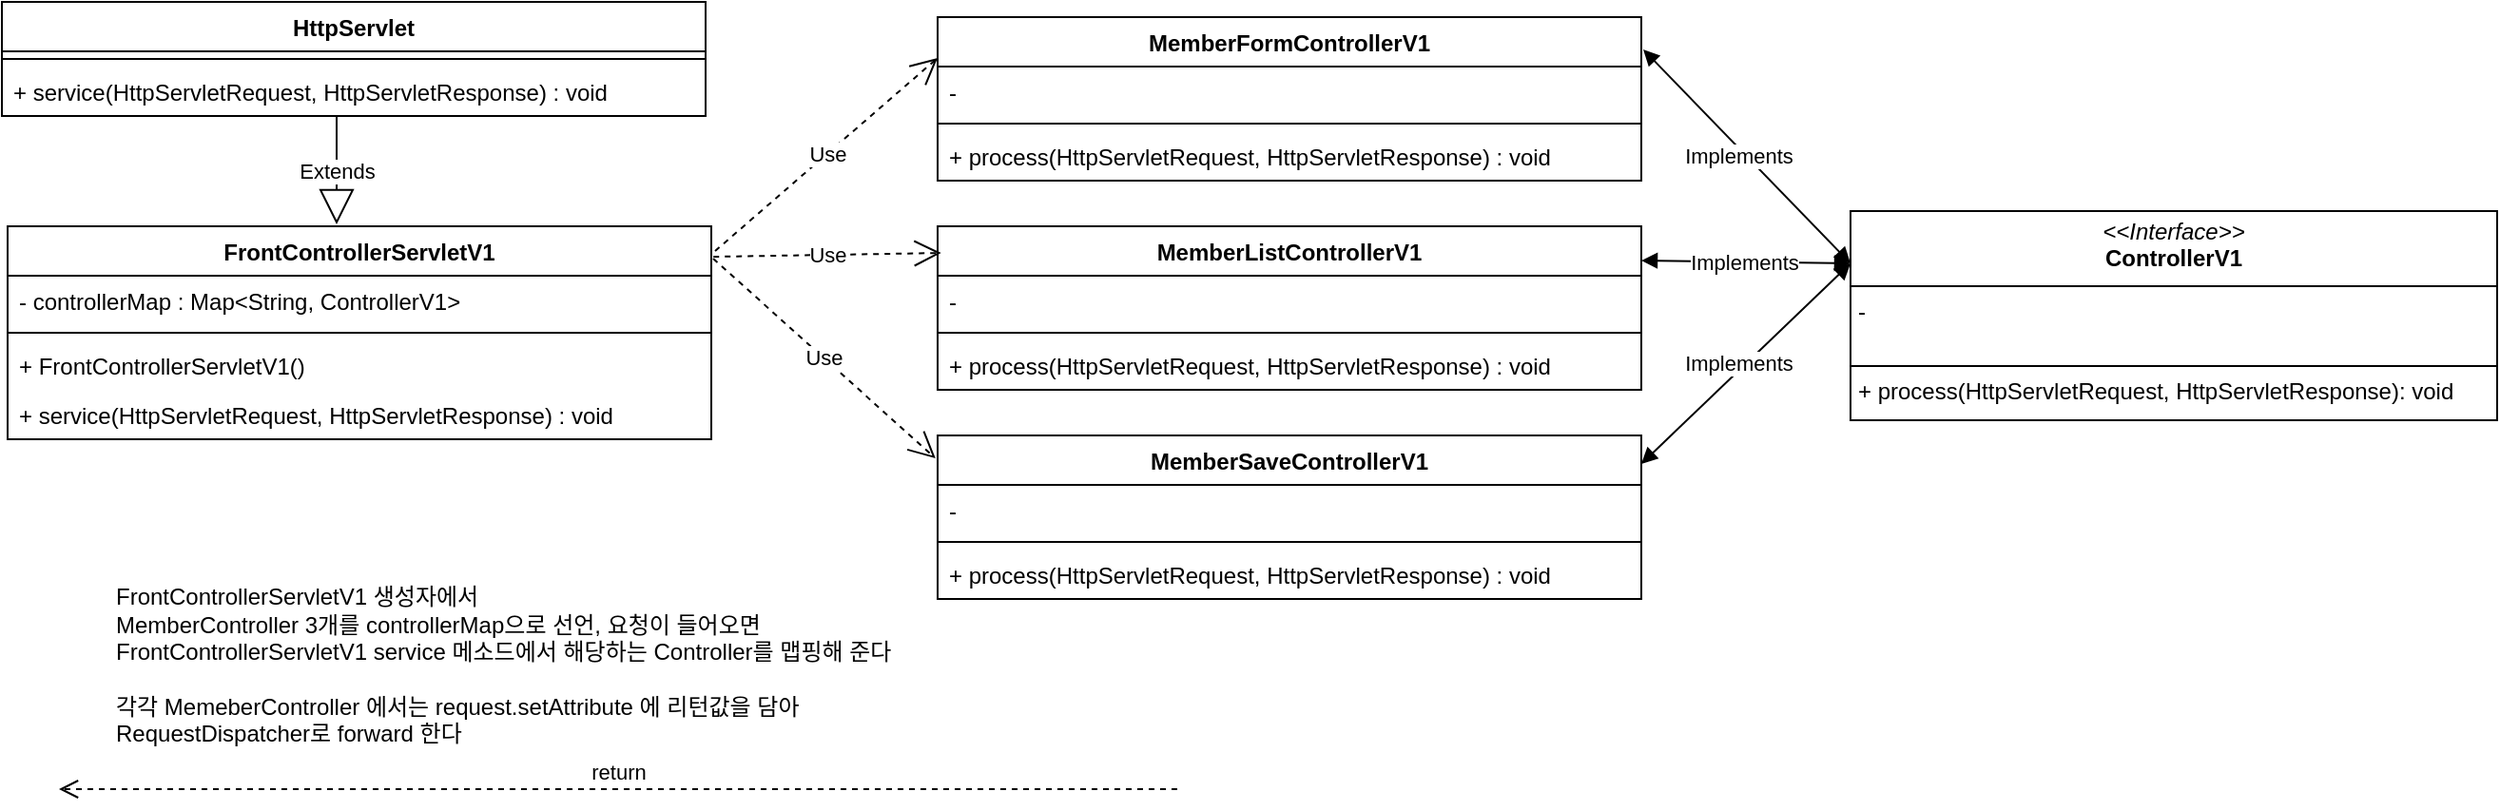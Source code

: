 <mxfile version="24.7.14" pages="5">
  <diagram id="C5RBs43oDa-KdzZeNtuy" name="v1">
    <mxGraphModel dx="2014" dy="1019" grid="0" gridSize="10" guides="1" tooltips="1" connect="1" arrows="1" fold="1" page="1" pageScale="1" pageWidth="827" pageHeight="1169" math="0" shadow="0">
      <root>
        <mxCell id="WIyWlLk6GJQsqaUBKTNV-0" />
        <mxCell id="WIyWlLk6GJQsqaUBKTNV-1" parent="WIyWlLk6GJQsqaUBKTNV-0" />
        <mxCell id="6cggbh9Jsr4U8usKFyKE-6" value="FrontControllerServletV1" style="swimlane;fontStyle=1;align=center;verticalAlign=top;childLayout=stackLayout;horizontal=1;startSize=26;horizontalStack=0;resizeParent=1;resizeParentMax=0;resizeLast=0;collapsible=1;marginBottom=0;whiteSpace=wrap;html=1;" parent="WIyWlLk6GJQsqaUBKTNV-1" vertex="1">
          <mxGeometry x="206" y="484" width="370" height="112" as="geometry" />
        </mxCell>
        <mxCell id="6cggbh9Jsr4U8usKFyKE-7" value="&lt;span style=&quot;text-wrap: nowrap;&quot;&gt;- controllerMap : Map&amp;lt;String, ControllerV1&amp;gt;&lt;/span&gt;" style="text;strokeColor=none;fillColor=none;align=left;verticalAlign=top;spacingLeft=4;spacingRight=4;overflow=hidden;rotatable=0;points=[[0,0.5],[1,0.5]];portConstraint=eastwest;whiteSpace=wrap;html=1;" parent="6cggbh9Jsr4U8usKFyKE-6" vertex="1">
          <mxGeometry y="26" width="370" height="26" as="geometry" />
        </mxCell>
        <mxCell id="6cggbh9Jsr4U8usKFyKE-8" value="" style="line;strokeWidth=1;fillColor=none;align=left;verticalAlign=middle;spacingTop=-1;spacingLeft=3;spacingRight=3;rotatable=0;labelPosition=right;points=[];portConstraint=eastwest;strokeColor=inherit;" parent="6cggbh9Jsr4U8usKFyKE-6" vertex="1">
          <mxGeometry y="52" width="370" height="8" as="geometry" />
        </mxCell>
        <mxCell id="6cggbh9Jsr4U8usKFyKE-11" value="&lt;span style=&quot;text-wrap: nowrap;&quot;&gt;+ FrontControllerServletV1()&lt;/span&gt;" style="text;strokeColor=none;fillColor=none;align=left;verticalAlign=top;spacingLeft=4;spacingRight=4;overflow=hidden;rotatable=0;points=[[0,0.5],[1,0.5]];portConstraint=eastwest;whiteSpace=wrap;html=1;" parent="6cggbh9Jsr4U8usKFyKE-6" vertex="1">
          <mxGeometry y="60" width="370" height="26" as="geometry" />
        </mxCell>
        <mxCell id="6cggbh9Jsr4U8usKFyKE-9" value="+ service(HttpServletRequest, HttpServletResponse) : void" style="text;strokeColor=none;fillColor=none;align=left;verticalAlign=top;spacingLeft=4;spacingRight=4;overflow=hidden;rotatable=0;points=[[0,0.5],[1,0.5]];portConstraint=eastwest;whiteSpace=wrap;html=1;" parent="6cggbh9Jsr4U8usKFyKE-6" vertex="1">
          <mxGeometry y="86" width="370" height="26" as="geometry" />
        </mxCell>
        <mxCell id="6cggbh9Jsr4U8usKFyKE-18" value="&lt;p style=&quot;margin:0px;margin-top:4px;text-align:center;&quot;&gt;&lt;i&gt;&amp;lt;&amp;lt;Interface&amp;gt;&amp;gt;&lt;/i&gt;&lt;br&gt;&lt;b&gt;ControllerV1&lt;/b&gt;&lt;/p&gt;&lt;hr size=&quot;1&quot; style=&quot;border-style:solid;&quot;&gt;&lt;p style=&quot;margin:0px;margin-left:4px;&quot;&gt;-&amp;nbsp;&lt;br&gt;&lt;br&gt;&lt;/p&gt;&lt;hr size=&quot;1&quot; style=&quot;border-style:solid;&quot;&gt;&lt;p style=&quot;margin:0px;margin-left:4px;&quot;&gt;+ process(HttpServletRequest, HttpServletResponse): void&lt;br&gt;&lt;/p&gt;" style="verticalAlign=top;align=left;overflow=fill;html=1;whiteSpace=wrap;" parent="WIyWlLk6GJQsqaUBKTNV-1" vertex="1">
          <mxGeometry x="1175" y="476" width="340" height="110" as="geometry" />
        </mxCell>
        <mxCell id="6cggbh9Jsr4U8usKFyKE-19" value="MemberFormControllerV1" style="swimlane;fontStyle=1;align=center;verticalAlign=top;childLayout=stackLayout;horizontal=1;startSize=26;horizontalStack=0;resizeParent=1;resizeParentMax=0;resizeLast=0;collapsible=1;marginBottom=0;whiteSpace=wrap;html=1;" parent="WIyWlLk6GJQsqaUBKTNV-1" vertex="1">
          <mxGeometry x="695" y="374" width="370" height="86" as="geometry" />
        </mxCell>
        <mxCell id="6cggbh9Jsr4U8usKFyKE-20" value="&lt;span style=&quot;text-wrap: nowrap;&quot;&gt;-&amp;nbsp;&lt;/span&gt;" style="text;strokeColor=none;fillColor=none;align=left;verticalAlign=top;spacingLeft=4;spacingRight=4;overflow=hidden;rotatable=0;points=[[0,0.5],[1,0.5]];portConstraint=eastwest;whiteSpace=wrap;html=1;" parent="6cggbh9Jsr4U8usKFyKE-19" vertex="1">
          <mxGeometry y="26" width="370" height="26" as="geometry" />
        </mxCell>
        <mxCell id="6cggbh9Jsr4U8usKFyKE-21" value="" style="line;strokeWidth=1;fillColor=none;align=left;verticalAlign=middle;spacingTop=-1;spacingLeft=3;spacingRight=3;rotatable=0;labelPosition=right;points=[];portConstraint=eastwest;strokeColor=inherit;" parent="6cggbh9Jsr4U8usKFyKE-19" vertex="1">
          <mxGeometry y="52" width="370" height="8" as="geometry" />
        </mxCell>
        <mxCell id="6cggbh9Jsr4U8usKFyKE-23" value="+ process(HttpServletRequest, HttpServletResponse) : void" style="text;strokeColor=none;fillColor=none;align=left;verticalAlign=top;spacingLeft=4;spacingRight=4;overflow=hidden;rotatable=0;points=[[0,0.5],[1,0.5]];portConstraint=eastwest;whiteSpace=wrap;html=1;" parent="6cggbh9Jsr4U8usKFyKE-19" vertex="1">
          <mxGeometry y="60" width="370" height="26" as="geometry" />
        </mxCell>
        <mxCell id="6cggbh9Jsr4U8usKFyKE-28" value="MemberListControllerV1" style="swimlane;fontStyle=1;align=center;verticalAlign=top;childLayout=stackLayout;horizontal=1;startSize=26;horizontalStack=0;resizeParent=1;resizeParentMax=0;resizeLast=0;collapsible=1;marginBottom=0;whiteSpace=wrap;html=1;" parent="WIyWlLk6GJQsqaUBKTNV-1" vertex="1">
          <mxGeometry x="695" y="484" width="370" height="86" as="geometry" />
        </mxCell>
        <mxCell id="6cggbh9Jsr4U8usKFyKE-29" value="&lt;span style=&quot;text-wrap: nowrap;&quot;&gt;-&amp;nbsp;&lt;/span&gt;" style="text;strokeColor=none;fillColor=none;align=left;verticalAlign=top;spacingLeft=4;spacingRight=4;overflow=hidden;rotatable=0;points=[[0,0.5],[1,0.5]];portConstraint=eastwest;whiteSpace=wrap;html=1;" parent="6cggbh9Jsr4U8usKFyKE-28" vertex="1">
          <mxGeometry y="26" width="370" height="26" as="geometry" />
        </mxCell>
        <mxCell id="6cggbh9Jsr4U8usKFyKE-30" value="" style="line;strokeWidth=1;fillColor=none;align=left;verticalAlign=middle;spacingTop=-1;spacingLeft=3;spacingRight=3;rotatable=0;labelPosition=right;points=[];portConstraint=eastwest;strokeColor=inherit;" parent="6cggbh9Jsr4U8usKFyKE-28" vertex="1">
          <mxGeometry y="52" width="370" height="8" as="geometry" />
        </mxCell>
        <mxCell id="6cggbh9Jsr4U8usKFyKE-31" value="+ process(HttpServletRequest, HttpServletResponse) : void" style="text;strokeColor=none;fillColor=none;align=left;verticalAlign=top;spacingLeft=4;spacingRight=4;overflow=hidden;rotatable=0;points=[[0,0.5],[1,0.5]];portConstraint=eastwest;whiteSpace=wrap;html=1;" parent="6cggbh9Jsr4U8usKFyKE-28" vertex="1">
          <mxGeometry y="60" width="370" height="26" as="geometry" />
        </mxCell>
        <mxCell id="6cggbh9Jsr4U8usKFyKE-32" value="MemberSaveControllerV1" style="swimlane;fontStyle=1;align=center;verticalAlign=top;childLayout=stackLayout;horizontal=1;startSize=26;horizontalStack=0;resizeParent=1;resizeParentMax=0;resizeLast=0;collapsible=1;marginBottom=0;whiteSpace=wrap;html=1;" parent="WIyWlLk6GJQsqaUBKTNV-1" vertex="1">
          <mxGeometry x="695" y="594" width="370" height="86" as="geometry" />
        </mxCell>
        <mxCell id="6cggbh9Jsr4U8usKFyKE-33" value="&lt;span style=&quot;text-wrap: nowrap;&quot;&gt;-&amp;nbsp;&lt;/span&gt;" style="text;strokeColor=none;fillColor=none;align=left;verticalAlign=top;spacingLeft=4;spacingRight=4;overflow=hidden;rotatable=0;points=[[0,0.5],[1,0.5]];portConstraint=eastwest;whiteSpace=wrap;html=1;" parent="6cggbh9Jsr4U8usKFyKE-32" vertex="1">
          <mxGeometry y="26" width="370" height="26" as="geometry" />
        </mxCell>
        <mxCell id="6cggbh9Jsr4U8usKFyKE-34" value="" style="line;strokeWidth=1;fillColor=none;align=left;verticalAlign=middle;spacingTop=-1;spacingLeft=3;spacingRight=3;rotatable=0;labelPosition=right;points=[];portConstraint=eastwest;strokeColor=inherit;" parent="6cggbh9Jsr4U8usKFyKE-32" vertex="1">
          <mxGeometry y="52" width="370" height="8" as="geometry" />
        </mxCell>
        <mxCell id="6cggbh9Jsr4U8usKFyKE-35" value="+ process(HttpServletRequest, HttpServletResponse) : void" style="text;strokeColor=none;fillColor=none;align=left;verticalAlign=top;spacingLeft=4;spacingRight=4;overflow=hidden;rotatable=0;points=[[0,0.5],[1,0.5]];portConstraint=eastwest;whiteSpace=wrap;html=1;" parent="6cggbh9Jsr4U8usKFyKE-32" vertex="1">
          <mxGeometry y="60" width="370" height="26" as="geometry" />
        </mxCell>
        <mxCell id="6cggbh9Jsr4U8usKFyKE-42" value="Use" style="endArrow=open;endSize=12;dashed=1;html=1;rounded=0;entryX=0;entryY=0.25;entryDx=0;entryDy=0;" parent="WIyWlLk6GJQsqaUBKTNV-1" target="6cggbh9Jsr4U8usKFyKE-19" edge="1">
          <mxGeometry width="160" relative="1" as="geometry">
            <mxPoint x="578" y="497" as="sourcePoint" />
            <mxPoint x="741" y="528" as="targetPoint" />
          </mxGeometry>
        </mxCell>
        <mxCell id="6cggbh9Jsr4U8usKFyKE-43" value="Use" style="endArrow=open;endSize=12;dashed=1;html=1;rounded=0;entryX=0.005;entryY=0.163;entryDx=0;entryDy=0;entryPerimeter=0;exitX=1.003;exitY=0.143;exitDx=0;exitDy=0;exitPerimeter=0;" parent="WIyWlLk6GJQsqaUBKTNV-1" source="6cggbh9Jsr4U8usKFyKE-6" target="6cggbh9Jsr4U8usKFyKE-28" edge="1">
          <mxGeometry width="160" relative="1" as="geometry">
            <mxPoint x="582" y="527" as="sourcePoint" />
            <mxPoint x="705" y="457" as="targetPoint" />
          </mxGeometry>
        </mxCell>
        <mxCell id="6cggbh9Jsr4U8usKFyKE-44" value="Use" style="endArrow=open;endSize=12;dashed=1;html=1;rounded=0;entryX=-0.003;entryY=0.14;entryDx=0;entryDy=0;entryPerimeter=0;" parent="WIyWlLk6GJQsqaUBKTNV-1" target="6cggbh9Jsr4U8usKFyKE-32" edge="1">
          <mxGeometry width="160" relative="1" as="geometry">
            <mxPoint x="577" y="501" as="sourcePoint" />
            <mxPoint x="695" y="512.5" as="targetPoint" />
          </mxGeometry>
        </mxCell>
        <mxCell id="6cggbh9Jsr4U8usKFyKE-45" value="" style="endArrow=block;startArrow=block;endFill=1;startFill=1;html=1;rounded=0;entryX=0;entryY=0.25;entryDx=0;entryDy=0;" parent="WIyWlLk6GJQsqaUBKTNV-1" target="6cggbh9Jsr4U8usKFyKE-18" edge="1">
          <mxGeometry width="160" relative="1" as="geometry">
            <mxPoint x="1066" y="391" as="sourcePoint" />
            <mxPoint x="1222" y="393" as="targetPoint" />
          </mxGeometry>
        </mxCell>
        <mxCell id="6cggbh9Jsr4U8usKFyKE-46" value="" style="endArrow=block;startArrow=block;endFill=1;startFill=1;html=1;rounded=0;entryX=0;entryY=0.25;entryDx=0;entryDy=0;" parent="WIyWlLk6GJQsqaUBKTNV-1" target="6cggbh9Jsr4U8usKFyKE-18" edge="1">
          <mxGeometry width="160" relative="1" as="geometry">
            <mxPoint x="1065" y="502" as="sourcePoint" />
            <mxPoint x="1154" y="603" as="targetPoint" />
          </mxGeometry>
        </mxCell>
        <mxCell id="6cggbh9Jsr4U8usKFyKE-48" value="Implements" style="edgeLabel;html=1;align=center;verticalAlign=middle;resizable=0;points=[];" parent="6cggbh9Jsr4U8usKFyKE-46" vertex="1" connectable="0">
          <mxGeometry x="-0.018" relative="1" as="geometry">
            <mxPoint as="offset" />
          </mxGeometry>
        </mxCell>
        <mxCell id="6cggbh9Jsr4U8usKFyKE-47" value="" style="endArrow=block;startArrow=block;endFill=1;startFill=1;html=1;rounded=0;entryX=0;entryY=0.25;entryDx=0;entryDy=0;" parent="WIyWlLk6GJQsqaUBKTNV-1" target="6cggbh9Jsr4U8usKFyKE-18" edge="1">
          <mxGeometry width="160" relative="1" as="geometry">
            <mxPoint x="1065" y="609" as="sourcePoint" />
            <mxPoint x="1155" y="599" as="targetPoint" />
          </mxGeometry>
        </mxCell>
        <mxCell id="6cggbh9Jsr4U8usKFyKE-49" value="Implements" style="edgeLabel;html=1;align=center;verticalAlign=middle;resizable=0;points=[];" parent="WIyWlLk6GJQsqaUBKTNV-1" vertex="1" connectable="0">
          <mxGeometry x="1116.005" y="446.996" as="geometry" />
        </mxCell>
        <mxCell id="6cggbh9Jsr4U8usKFyKE-50" value="Implements" style="edgeLabel;html=1;align=center;verticalAlign=middle;resizable=0;points=[];" parent="WIyWlLk6GJQsqaUBKTNV-1" vertex="1" connectable="0">
          <mxGeometry x="1116.005" y="555.996" as="geometry" />
        </mxCell>
        <mxCell id="6cggbh9Jsr4U8usKFyKE-87" value="return" style="html=1;verticalAlign=bottom;endArrow=open;dashed=1;endSize=8;curved=0;rounded=0;" parent="WIyWlLk6GJQsqaUBKTNV-1" edge="1">
          <mxGeometry relative="1" as="geometry">
            <mxPoint x="821" y="780" as="sourcePoint" />
            <mxPoint x="233" y="780" as="targetPoint" />
          </mxGeometry>
        </mxCell>
        <mxCell id="6cggbh9Jsr4U8usKFyKE-88" value="FrontControllerServletV1 생성자에서&amp;nbsp;&lt;div&gt;&lt;div&gt;MemberController 3개를 controllerMap으로 선언,&amp;nbsp;&lt;span style=&quot;background-color: initial;&quot;&gt;요청이 들어오면&amp;nbsp;&lt;/span&gt;&lt;/div&gt;&lt;/div&gt;&lt;div&gt;&lt;span style=&quot;background-color: initial;&quot;&gt;FrontControllerServletV1 service 메소드에서 해당하는 Controller를 맵핑해 준다&lt;/span&gt;&lt;/div&gt;&lt;div&gt;&lt;span style=&quot;background-color: initial;&quot;&gt;&amp;nbsp;&lt;/span&gt;&lt;/div&gt;&lt;div&gt;&lt;span style=&quot;background-color: initial;&quot;&gt;각각 MemeberController 에서는&amp;nbsp;&lt;/span&gt;&lt;span style=&quot;background-color: initial;&quot;&gt;request.setAttribute 에 리턴값을 담아&lt;/span&gt;&lt;/div&gt;&lt;div&gt;&lt;span style=&quot;background-color: initial;&quot;&gt;RequestDispatcher로 forward 한다&amp;nbsp;&lt;/span&gt;&lt;/div&gt;" style="text;html=1;align=left;verticalAlign=middle;whiteSpace=wrap;rounded=0;" parent="WIyWlLk6GJQsqaUBKTNV-1" vertex="1">
          <mxGeometry x="261" y="695" width="413" height="39" as="geometry" />
        </mxCell>
        <mxCell id="m9w9iHhtk_3FSlBGdYOY-55" value="HttpServlet" style="swimlane;fontStyle=1;align=center;verticalAlign=top;childLayout=stackLayout;horizontal=1;startSize=26;horizontalStack=0;resizeParent=1;resizeParentMax=0;resizeLast=0;collapsible=1;marginBottom=0;whiteSpace=wrap;html=1;" vertex="1" parent="WIyWlLk6GJQsqaUBKTNV-1">
          <mxGeometry x="203" y="366" width="370" height="60" as="geometry" />
        </mxCell>
        <mxCell id="m9w9iHhtk_3FSlBGdYOY-57" value="" style="line;strokeWidth=1;fillColor=none;align=left;verticalAlign=middle;spacingTop=-1;spacingLeft=3;spacingRight=3;rotatable=0;labelPosition=right;points=[];portConstraint=eastwest;strokeColor=inherit;" vertex="1" parent="m9w9iHhtk_3FSlBGdYOY-55">
          <mxGeometry y="26" width="370" height="8" as="geometry" />
        </mxCell>
        <mxCell id="m9w9iHhtk_3FSlBGdYOY-59" value="+ service(HttpServletRequest, HttpServletResponse) : void" style="text;strokeColor=none;fillColor=none;align=left;verticalAlign=top;spacingLeft=4;spacingRight=4;overflow=hidden;rotatable=0;points=[[0,0.5],[1,0.5]];portConstraint=eastwest;whiteSpace=wrap;html=1;" vertex="1" parent="m9w9iHhtk_3FSlBGdYOY-55">
          <mxGeometry y="34" width="370" height="26" as="geometry" />
        </mxCell>
        <mxCell id="m9w9iHhtk_3FSlBGdYOY-61" value="Extends" style="endArrow=block;endSize=16;endFill=0;html=1;rounded=0;" edge="1" parent="m9w9iHhtk_3FSlBGdYOY-55">
          <mxGeometry width="160" relative="1" as="geometry">
            <mxPoint x="176" y="60" as="sourcePoint" />
            <mxPoint x="176" y="117" as="targetPoint" />
          </mxGeometry>
        </mxCell>
      </root>
    </mxGraphModel>
  </diagram>
  <diagram name="v2" id="xrowLhYP9IsH-8sUrZVo">
    <mxGraphModel dx="2014" dy="1019" grid="0" gridSize="10" guides="1" tooltips="1" connect="1" arrows="1" fold="1" page="1" pageScale="1" pageWidth="827" pageHeight="1169" math="0" shadow="0">
      <root>
        <mxCell id="EXdegNNTs0vk8RMBOalQ-0" />
        <mxCell id="EXdegNNTs0vk8RMBOalQ-1" parent="EXdegNNTs0vk8RMBOalQ-0" />
        <mxCell id="EXdegNNTs0vk8RMBOalQ-29" value="FrontControllerServletV2" style="swimlane;fontStyle=1;align=center;verticalAlign=top;childLayout=stackLayout;horizontal=1;startSize=26;horizontalStack=0;resizeParent=1;resizeParentMax=0;resizeLast=0;collapsible=1;marginBottom=0;whiteSpace=wrap;html=1;" vertex="1" parent="EXdegNNTs0vk8RMBOalQ-1">
          <mxGeometry x="157" y="389" width="370" height="112" as="geometry" />
        </mxCell>
        <mxCell id="EXdegNNTs0vk8RMBOalQ-30" value="&lt;span style=&quot;text-wrap: nowrap;&quot;&gt;- controllerMap : Map&amp;lt;String, ControllerV2&amp;gt;&lt;/span&gt;" style="text;strokeColor=none;fillColor=none;align=left;verticalAlign=top;spacingLeft=4;spacingRight=4;overflow=hidden;rotatable=0;points=[[0,0.5],[1,0.5]];portConstraint=eastwest;whiteSpace=wrap;html=1;" vertex="1" parent="EXdegNNTs0vk8RMBOalQ-29">
          <mxGeometry y="26" width="370" height="26" as="geometry" />
        </mxCell>
        <mxCell id="EXdegNNTs0vk8RMBOalQ-31" value="" style="line;strokeWidth=1;fillColor=none;align=left;verticalAlign=middle;spacingTop=-1;spacingLeft=3;spacingRight=3;rotatable=0;labelPosition=right;points=[];portConstraint=eastwest;strokeColor=inherit;" vertex="1" parent="EXdegNNTs0vk8RMBOalQ-29">
          <mxGeometry y="52" width="370" height="8" as="geometry" />
        </mxCell>
        <mxCell id="EXdegNNTs0vk8RMBOalQ-32" value="&lt;span style=&quot;text-wrap: nowrap;&quot;&gt;+ FrontControllerServletV2()&lt;/span&gt;" style="text;strokeColor=none;fillColor=none;align=left;verticalAlign=top;spacingLeft=4;spacingRight=4;overflow=hidden;rotatable=0;points=[[0,0.5],[1,0.5]];portConstraint=eastwest;whiteSpace=wrap;html=1;" vertex="1" parent="EXdegNNTs0vk8RMBOalQ-29">
          <mxGeometry y="60" width="370" height="26" as="geometry" />
        </mxCell>
        <mxCell id="EXdegNNTs0vk8RMBOalQ-33" value="+ service(HttpServletRequest, HttpServletResponse) : void" style="text;strokeColor=none;fillColor=none;align=left;verticalAlign=top;spacingLeft=4;spacingRight=4;overflow=hidden;rotatable=0;points=[[0,0.5],[1,0.5]];portConstraint=eastwest;whiteSpace=wrap;html=1;" vertex="1" parent="EXdegNNTs0vk8RMBOalQ-29">
          <mxGeometry y="86" width="370" height="26" as="geometry" />
        </mxCell>
        <mxCell id="EXdegNNTs0vk8RMBOalQ-34" value="&lt;p style=&quot;margin:0px;margin-top:4px;text-align:center;&quot;&gt;&lt;i&gt;&amp;lt;&amp;lt;Interface&amp;gt;&amp;gt;&lt;/i&gt;&lt;br&gt;&lt;b&gt;ControllerV2&lt;/b&gt;&lt;/p&gt;&lt;hr size=&quot;1&quot; style=&quot;border-style:solid;&quot;&gt;&lt;p style=&quot;margin:0px;margin-left:4px;&quot;&gt;-&amp;nbsp;&lt;br&gt;&lt;br&gt;&lt;/p&gt;&lt;hr size=&quot;1&quot; style=&quot;border-style:solid;&quot;&gt;&lt;p style=&quot;margin:0px;margin-left:4px;&quot;&gt;+ process(HttpServletRequest, HttpServletResponse): MyView&lt;br&gt;&lt;/p&gt;" style="verticalAlign=top;align=left;overflow=fill;html=1;whiteSpace=wrap;" vertex="1" parent="EXdegNNTs0vk8RMBOalQ-1">
          <mxGeometry x="1122" y="381" width="340" height="110" as="geometry" />
        </mxCell>
        <mxCell id="EXdegNNTs0vk8RMBOalQ-35" value="MemberFormControllerV2" style="swimlane;fontStyle=1;align=center;verticalAlign=top;childLayout=stackLayout;horizontal=1;startSize=26;horizontalStack=0;resizeParent=1;resizeParentMax=0;resizeLast=0;collapsible=1;marginBottom=0;whiteSpace=wrap;html=1;" vertex="1" parent="EXdegNNTs0vk8RMBOalQ-1">
          <mxGeometry x="642" y="279" width="370" height="86" as="geometry" />
        </mxCell>
        <mxCell id="EXdegNNTs0vk8RMBOalQ-36" value="&lt;span style=&quot;text-wrap: nowrap;&quot;&gt;-&amp;nbsp;&lt;/span&gt;" style="text;strokeColor=none;fillColor=none;align=left;verticalAlign=top;spacingLeft=4;spacingRight=4;overflow=hidden;rotatable=0;points=[[0,0.5],[1,0.5]];portConstraint=eastwest;whiteSpace=wrap;html=1;" vertex="1" parent="EXdegNNTs0vk8RMBOalQ-35">
          <mxGeometry y="26" width="370" height="26" as="geometry" />
        </mxCell>
        <mxCell id="EXdegNNTs0vk8RMBOalQ-37" value="" style="line;strokeWidth=1;fillColor=none;align=left;verticalAlign=middle;spacingTop=-1;spacingLeft=3;spacingRight=3;rotatable=0;labelPosition=right;points=[];portConstraint=eastwest;strokeColor=inherit;" vertex="1" parent="EXdegNNTs0vk8RMBOalQ-35">
          <mxGeometry y="52" width="370" height="8" as="geometry" />
        </mxCell>
        <mxCell id="EXdegNNTs0vk8RMBOalQ-38" value="+ process(HttpServletRequest, HttpServletResponse) : MyView" style="text;strokeColor=none;fillColor=none;align=left;verticalAlign=top;spacingLeft=4;spacingRight=4;overflow=hidden;rotatable=0;points=[[0,0.5],[1,0.5]];portConstraint=eastwest;whiteSpace=wrap;html=1;" vertex="1" parent="EXdegNNTs0vk8RMBOalQ-35">
          <mxGeometry y="60" width="370" height="26" as="geometry" />
        </mxCell>
        <mxCell id="EXdegNNTs0vk8RMBOalQ-39" value="MemberListControllerV2" style="swimlane;fontStyle=1;align=center;verticalAlign=top;childLayout=stackLayout;horizontal=1;startSize=26;horizontalStack=0;resizeParent=1;resizeParentMax=0;resizeLast=0;collapsible=1;marginBottom=0;whiteSpace=wrap;html=1;" vertex="1" parent="EXdegNNTs0vk8RMBOalQ-1">
          <mxGeometry x="642" y="389" width="370" height="86" as="geometry" />
        </mxCell>
        <mxCell id="EXdegNNTs0vk8RMBOalQ-40" value="&lt;span style=&quot;text-wrap: nowrap;&quot;&gt;-&amp;nbsp;&lt;/span&gt;" style="text;strokeColor=none;fillColor=none;align=left;verticalAlign=top;spacingLeft=4;spacingRight=4;overflow=hidden;rotatable=0;points=[[0,0.5],[1,0.5]];portConstraint=eastwest;whiteSpace=wrap;html=1;" vertex="1" parent="EXdegNNTs0vk8RMBOalQ-39">
          <mxGeometry y="26" width="370" height="26" as="geometry" />
        </mxCell>
        <mxCell id="EXdegNNTs0vk8RMBOalQ-41" value="" style="line;strokeWidth=1;fillColor=none;align=left;verticalAlign=middle;spacingTop=-1;spacingLeft=3;spacingRight=3;rotatable=0;labelPosition=right;points=[];portConstraint=eastwest;strokeColor=inherit;" vertex="1" parent="EXdegNNTs0vk8RMBOalQ-39">
          <mxGeometry y="52" width="370" height="8" as="geometry" />
        </mxCell>
        <mxCell id="EXdegNNTs0vk8RMBOalQ-42" value="+ process(HttpServletRequest, HttpServletResponse) : MyView" style="text;strokeColor=none;fillColor=none;align=left;verticalAlign=top;spacingLeft=4;spacingRight=4;overflow=hidden;rotatable=0;points=[[0,0.5],[1,0.5]];portConstraint=eastwest;whiteSpace=wrap;html=1;" vertex="1" parent="EXdegNNTs0vk8RMBOalQ-39">
          <mxGeometry y="60" width="370" height="26" as="geometry" />
        </mxCell>
        <mxCell id="EXdegNNTs0vk8RMBOalQ-43" value="MemberSaveControllerV2" style="swimlane;fontStyle=1;align=center;verticalAlign=top;childLayout=stackLayout;horizontal=1;startSize=26;horizontalStack=0;resizeParent=1;resizeParentMax=0;resizeLast=0;collapsible=1;marginBottom=0;whiteSpace=wrap;html=1;" vertex="1" parent="EXdegNNTs0vk8RMBOalQ-1">
          <mxGeometry x="642" y="499" width="370" height="86" as="geometry" />
        </mxCell>
        <mxCell id="EXdegNNTs0vk8RMBOalQ-44" value="&lt;span style=&quot;text-wrap: nowrap;&quot;&gt;-&amp;nbsp;&lt;/span&gt;" style="text;strokeColor=none;fillColor=none;align=left;verticalAlign=top;spacingLeft=4;spacingRight=4;overflow=hidden;rotatable=0;points=[[0,0.5],[1,0.5]];portConstraint=eastwest;whiteSpace=wrap;html=1;" vertex="1" parent="EXdegNNTs0vk8RMBOalQ-43">
          <mxGeometry y="26" width="370" height="26" as="geometry" />
        </mxCell>
        <mxCell id="EXdegNNTs0vk8RMBOalQ-45" value="" style="line;strokeWidth=1;fillColor=none;align=left;verticalAlign=middle;spacingTop=-1;spacingLeft=3;spacingRight=3;rotatable=0;labelPosition=right;points=[];portConstraint=eastwest;strokeColor=inherit;" vertex="1" parent="EXdegNNTs0vk8RMBOalQ-43">
          <mxGeometry y="52" width="370" height="8" as="geometry" />
        </mxCell>
        <mxCell id="EXdegNNTs0vk8RMBOalQ-46" value="+ process(HttpServletRequest, HttpServletResponse) : MyView" style="text;strokeColor=none;fillColor=none;align=left;verticalAlign=top;spacingLeft=4;spacingRight=4;overflow=hidden;rotatable=0;points=[[0,0.5],[1,0.5]];portConstraint=eastwest;whiteSpace=wrap;html=1;" vertex="1" parent="EXdegNNTs0vk8RMBOalQ-43">
          <mxGeometry y="60" width="370" height="26" as="geometry" />
        </mxCell>
        <mxCell id="EXdegNNTs0vk8RMBOalQ-47" value="Use" style="endArrow=open;endSize=12;dashed=1;html=1;rounded=0;entryX=0;entryY=0.25;entryDx=0;entryDy=0;" edge="1" parent="EXdegNNTs0vk8RMBOalQ-1" target="EXdegNNTs0vk8RMBOalQ-35">
          <mxGeometry width="160" relative="1" as="geometry">
            <mxPoint x="531" y="403" as="sourcePoint" />
            <mxPoint x="688" y="433" as="targetPoint" />
          </mxGeometry>
        </mxCell>
        <mxCell id="EXdegNNTs0vk8RMBOalQ-48" value="Use" style="endArrow=open;endSize=12;dashed=1;html=1;rounded=0;entryX=0.005;entryY=0.163;entryDx=0;entryDy=0;entryPerimeter=0;" edge="1" parent="EXdegNNTs0vk8RMBOalQ-1" target="EXdegNNTs0vk8RMBOalQ-39">
          <mxGeometry width="160" relative="1" as="geometry">
            <mxPoint x="529" y="403" as="sourcePoint" />
            <mxPoint x="652" y="362" as="targetPoint" />
          </mxGeometry>
        </mxCell>
        <mxCell id="EXdegNNTs0vk8RMBOalQ-49" value="Use" style="endArrow=open;endSize=12;dashed=1;html=1;rounded=0;entryX=-0.003;entryY=0.14;entryDx=0;entryDy=0;entryPerimeter=0;" edge="1" parent="EXdegNNTs0vk8RMBOalQ-1" target="EXdegNNTs0vk8RMBOalQ-43">
          <mxGeometry width="160" relative="1" as="geometry">
            <mxPoint x="529" y="403" as="sourcePoint" />
            <mxPoint x="642" y="417.5" as="targetPoint" />
          </mxGeometry>
        </mxCell>
        <mxCell id="EXdegNNTs0vk8RMBOalQ-50" value="" style="endArrow=block;startArrow=block;endFill=1;startFill=1;html=1;rounded=0;entryX=0;entryY=0.25;entryDx=0;entryDy=0;" edge="1" parent="EXdegNNTs0vk8RMBOalQ-1" target="EXdegNNTs0vk8RMBOalQ-34">
          <mxGeometry width="160" relative="1" as="geometry">
            <mxPoint x="1013" y="296" as="sourcePoint" />
            <mxPoint x="1169" y="298" as="targetPoint" />
          </mxGeometry>
        </mxCell>
        <mxCell id="EXdegNNTs0vk8RMBOalQ-51" value="" style="endArrow=block;startArrow=block;endFill=1;startFill=1;html=1;rounded=0;entryX=0;entryY=0.25;entryDx=0;entryDy=0;" edge="1" parent="EXdegNNTs0vk8RMBOalQ-1" target="EXdegNNTs0vk8RMBOalQ-34">
          <mxGeometry width="160" relative="1" as="geometry">
            <mxPoint x="1012" y="407" as="sourcePoint" />
            <mxPoint x="1101" y="508" as="targetPoint" />
          </mxGeometry>
        </mxCell>
        <mxCell id="EXdegNNTs0vk8RMBOalQ-52" value="Implements" style="edgeLabel;html=1;align=center;verticalAlign=middle;resizable=0;points=[];" vertex="1" connectable="0" parent="EXdegNNTs0vk8RMBOalQ-51">
          <mxGeometry x="-0.018" relative="1" as="geometry">
            <mxPoint as="offset" />
          </mxGeometry>
        </mxCell>
        <mxCell id="EXdegNNTs0vk8RMBOalQ-53" value="" style="endArrow=block;startArrow=block;endFill=1;startFill=1;html=1;rounded=0;entryX=0;entryY=0.25;entryDx=0;entryDy=0;" edge="1" parent="EXdegNNTs0vk8RMBOalQ-1" target="EXdegNNTs0vk8RMBOalQ-34">
          <mxGeometry width="160" relative="1" as="geometry">
            <mxPoint x="1012" y="514" as="sourcePoint" />
            <mxPoint x="1102" y="504" as="targetPoint" />
          </mxGeometry>
        </mxCell>
        <mxCell id="EXdegNNTs0vk8RMBOalQ-54" value="Implements" style="edgeLabel;html=1;align=center;verticalAlign=middle;resizable=0;points=[];" vertex="1" connectable="0" parent="EXdegNNTs0vk8RMBOalQ-1">
          <mxGeometry x="1063.005" y="351.996" as="geometry" />
        </mxCell>
        <mxCell id="EXdegNNTs0vk8RMBOalQ-55" value="Implements" style="edgeLabel;html=1;align=center;verticalAlign=middle;resizable=0;points=[];" vertex="1" connectable="0" parent="EXdegNNTs0vk8RMBOalQ-1">
          <mxGeometry x="1063.005" y="460.996" as="geometry" />
        </mxCell>
        <mxCell id="EXdegNNTs0vk8RMBOalQ-56" value="MyView" style="swimlane;fontStyle=1;align=center;verticalAlign=top;childLayout=stackLayout;horizontal=1;startSize=26;horizontalStack=0;resizeParent=1;resizeParentMax=0;resizeLast=0;collapsible=1;marginBottom=0;whiteSpace=wrap;html=1;" vertex="1" parent="EXdegNNTs0vk8RMBOalQ-1">
          <mxGeometry x="1122" y="585" width="448" height="164" as="geometry" />
        </mxCell>
        <mxCell id="EXdegNNTs0vk8RMBOalQ-57" value="&lt;span style=&quot;text-wrap: nowrap;&quot;&gt;- viewPath: String&lt;/span&gt;" style="text;strokeColor=none;fillColor=none;align=left;verticalAlign=top;spacingLeft=4;spacingRight=4;overflow=hidden;rotatable=0;points=[[0,0.5],[1,0.5]];portConstraint=eastwest;whiteSpace=wrap;html=1;" vertex="1" parent="EXdegNNTs0vk8RMBOalQ-56">
          <mxGeometry y="26" width="448" height="26" as="geometry" />
        </mxCell>
        <mxCell id="EXdegNNTs0vk8RMBOalQ-58" value="" style="line;strokeWidth=1;fillColor=none;align=left;verticalAlign=middle;spacingTop=-1;spacingLeft=3;spacingRight=3;rotatable=0;labelPosition=right;points=[];portConstraint=eastwest;strokeColor=inherit;" vertex="1" parent="EXdegNNTs0vk8RMBOalQ-56">
          <mxGeometry y="52" width="448" height="8" as="geometry" />
        </mxCell>
        <mxCell id="EXdegNNTs0vk8RMBOalQ-59" value="+ MyView(viewPath)" style="text;strokeColor=none;fillColor=none;align=left;verticalAlign=top;spacingLeft=4;spacingRight=4;overflow=hidden;rotatable=0;points=[[0,0.5],[1,0.5]];portConstraint=eastwest;whiteSpace=wrap;html=1;" vertex="1" parent="EXdegNNTs0vk8RMBOalQ-56">
          <mxGeometry y="60" width="448" height="26" as="geometry" />
        </mxCell>
        <mxCell id="EXdegNNTs0vk8RMBOalQ-60" value="+ render(HttpServletRequest, HttpServletResponse)&amp;nbsp;" style="text;strokeColor=none;fillColor=none;align=left;verticalAlign=top;spacingLeft=4;spacingRight=4;overflow=hidden;rotatable=0;points=[[0,0.5],[1,0.5]];portConstraint=eastwest;whiteSpace=wrap;html=1;" vertex="1" parent="EXdegNNTs0vk8RMBOalQ-56">
          <mxGeometry y="86" width="448" height="26" as="geometry" />
        </mxCell>
        <mxCell id="EXdegNNTs0vk8RMBOalQ-61" value="+ render(Map&amp;lt;String, Object&amp;gt; model, HttpServletRequest, HttpServletResponse)" style="text;strokeColor=none;fillColor=none;align=left;verticalAlign=top;spacingLeft=4;spacingRight=4;overflow=hidden;rotatable=0;points=[[0,0.5],[1,0.5]];portConstraint=eastwest;whiteSpace=wrap;html=1;" vertex="1" parent="EXdegNNTs0vk8RMBOalQ-56">
          <mxGeometry y="112" width="448" height="26" as="geometry" />
        </mxCell>
        <mxCell id="EXdegNNTs0vk8RMBOalQ-62" value="+ modelToRequestAttribute(Map&amp;lt;String, Object&amp;gt; model, HttpServletRequest)" style="text;strokeColor=none;fillColor=none;align=left;verticalAlign=top;spacingLeft=4;spacingRight=4;overflow=hidden;rotatable=0;points=[[0,0.5],[1,0.5]];portConstraint=eastwest;whiteSpace=wrap;html=1;" vertex="1" parent="EXdegNNTs0vk8RMBOalQ-56">
          <mxGeometry y="138" width="448" height="26" as="geometry" />
        </mxCell>
        <mxCell id="EXdegNNTs0vk8RMBOalQ-63" value="Use" style="endArrow=open;endSize=12;dashed=1;html=1;rounded=0;exitX=0.5;exitY=1;exitDx=0;exitDy=0;" edge="1" parent="EXdegNNTs0vk8RMBOalQ-1" source="EXdegNNTs0vk8RMBOalQ-34">
          <mxGeometry width="160" relative="1" as="geometry">
            <mxPoint x="1306" y="521" as="sourcePoint" />
            <mxPoint x="1295" y="586" as="targetPoint" />
          </mxGeometry>
        </mxCell>
        <mxCell id="EXdegNNTs0vk8RMBOalQ-64" value="return" style="html=1;verticalAlign=bottom;endArrow=open;dashed=1;endSize=8;curved=0;rounded=0;" edge="1" parent="EXdegNNTs0vk8RMBOalQ-1">
          <mxGeometry relative="1" as="geometry">
            <mxPoint x="813" y="755" as="sourcePoint" />
            <mxPoint x="225" y="755" as="targetPoint" />
          </mxGeometry>
        </mxCell>
        <mxCell id="EXdegNNTs0vk8RMBOalQ-67" value="FrontControllerServletV2 생성자에서&amp;nbsp;&lt;div&gt;&lt;div&gt;MemberController 3개를 controllerMap으로 선언,&amp;nbsp;&lt;span style=&quot;background-color: initial;&quot;&gt;요청이 들어오면&amp;nbsp;&lt;/span&gt;&lt;/div&gt;&lt;/div&gt;&lt;div&gt;&lt;span style=&quot;background-color: initial;&quot;&gt;FrontControllerServletV2 service 메소드에서 해당하는 Controller를 맵핑해 주고&amp;nbsp;&lt;/span&gt;&lt;/div&gt;&lt;div&gt;&lt;span style=&quot;background-color: initial;&quot;&gt;각각 MemeberController&amp;nbsp; 에서는 리턴값을&amp;nbsp;&lt;/span&gt;&lt;span style=&quot;background-color: initial;&quot;&gt;request.setAttribute에 담아&amp;nbsp;&lt;/span&gt;&lt;/div&gt;&lt;div&gt;&lt;span style=&quot;background-color: initial;&quot;&gt;MyView로&amp;nbsp;&lt;/span&gt;&lt;span style=&quot;background-color: initial;&quot;&gt;리턴한다.&lt;/span&gt;&lt;/div&gt;&lt;div&gt;&lt;span style=&quot;background-color: initial;&quot;&gt;&lt;br&gt;&lt;/span&gt;&lt;/div&gt;&lt;div&gt;&lt;span style=&quot;background-color: initial;&quot;&gt;MyView render 메서드 에서는 객체 생성시 파라메터로 받은 viewPath를 &lt;/span&gt;&lt;span style=&quot;background-color: initial;&quot;&gt;RequestDispatcher로 forward 한다&amp;nbsp;&lt;/span&gt;&lt;/div&gt;" style="text;html=1;align=left;verticalAlign=middle;whiteSpace=wrap;rounded=0;" vertex="1" parent="EXdegNNTs0vk8RMBOalQ-1">
          <mxGeometry x="233" y="645" width="419" height="39" as="geometry" />
        </mxCell>
        <mxCell id="EXdegNNTs0vk8RMBOalQ-184" value="HttpServlet" style="swimlane;fontStyle=1;align=center;verticalAlign=top;childLayout=stackLayout;horizontal=1;startSize=26;horizontalStack=0;resizeParent=1;resizeParentMax=0;resizeLast=0;collapsible=1;marginBottom=0;whiteSpace=wrap;html=1;" vertex="1" parent="EXdegNNTs0vk8RMBOalQ-1">
          <mxGeometry x="154" y="272" width="370" height="60" as="geometry" />
        </mxCell>
        <mxCell id="EXdegNNTs0vk8RMBOalQ-185" value="" style="line;strokeWidth=1;fillColor=none;align=left;verticalAlign=middle;spacingTop=-1;spacingLeft=3;spacingRight=3;rotatable=0;labelPosition=right;points=[];portConstraint=eastwest;strokeColor=inherit;" vertex="1" parent="EXdegNNTs0vk8RMBOalQ-184">
          <mxGeometry y="26" width="370" height="8" as="geometry" />
        </mxCell>
        <mxCell id="EXdegNNTs0vk8RMBOalQ-186" value="+ service(HttpServletRequest, HttpServletResponse) : void" style="text;strokeColor=none;fillColor=none;align=left;verticalAlign=top;spacingLeft=4;spacingRight=4;overflow=hidden;rotatable=0;points=[[0,0.5],[1,0.5]];portConstraint=eastwest;whiteSpace=wrap;html=1;" vertex="1" parent="EXdegNNTs0vk8RMBOalQ-184">
          <mxGeometry y="34" width="370" height="26" as="geometry" />
        </mxCell>
        <mxCell id="EXdegNNTs0vk8RMBOalQ-187" value="Extends" style="endArrow=block;endSize=16;endFill=0;html=1;rounded=0;" edge="1" parent="EXdegNNTs0vk8RMBOalQ-184">
          <mxGeometry width="160" relative="1" as="geometry">
            <mxPoint x="176" y="60" as="sourcePoint" />
            <mxPoint x="176" y="117" as="targetPoint" />
          </mxGeometry>
        </mxCell>
      </root>
    </mxGraphModel>
  </diagram>
  <diagram name="v3" id="2olU-XvpfqG4A80prPC4">
    <mxGraphModel dx="2014" dy="-150" grid="0" gridSize="10" guides="1" tooltips="1" connect="1" arrows="1" fold="1" page="1" pageScale="1" pageWidth="827" pageHeight="1169" math="0" shadow="0">
      <root>
        <mxCell id="hLMoGPFoKOyHj7F62Qll-0" />
        <mxCell id="hLMoGPFoKOyHj7F62Qll-1" parent="hLMoGPFoKOyHj7F62Qll-0" />
        <mxCell id="hLMoGPFoKOyHj7F62Qll-68" value="FrontControllerServletV3" style="swimlane;fontStyle=1;align=center;verticalAlign=top;childLayout=stackLayout;horizontal=1;startSize=26;horizontalStack=0;resizeParent=1;resizeParentMax=0;resizeLast=0;collapsible=1;marginBottom=0;whiteSpace=wrap;html=1;" vertex="1" parent="hLMoGPFoKOyHj7F62Qll-1">
          <mxGeometry x="88" y="1590" width="473" height="164" as="geometry" />
        </mxCell>
        <mxCell id="hLMoGPFoKOyHj7F62Qll-69" value="&lt;span style=&quot;text-wrap: nowrap;&quot;&gt;- controllerMap : Map&amp;lt;String, ControllerV3&amp;gt;&lt;/span&gt;" style="text;strokeColor=none;fillColor=none;align=left;verticalAlign=top;spacingLeft=4;spacingRight=4;overflow=hidden;rotatable=0;points=[[0,0.5],[1,0.5]];portConstraint=eastwest;whiteSpace=wrap;html=1;" vertex="1" parent="hLMoGPFoKOyHj7F62Qll-68">
          <mxGeometry y="26" width="473" height="26" as="geometry" />
        </mxCell>
        <mxCell id="hLMoGPFoKOyHj7F62Qll-70" value="" style="line;strokeWidth=1;fillColor=none;align=left;verticalAlign=middle;spacingTop=-1;spacingLeft=3;spacingRight=3;rotatable=0;labelPosition=right;points=[];portConstraint=eastwest;strokeColor=inherit;" vertex="1" parent="hLMoGPFoKOyHj7F62Qll-68">
          <mxGeometry y="52" width="473" height="8" as="geometry" />
        </mxCell>
        <mxCell id="hLMoGPFoKOyHj7F62Qll-71" value="&lt;span style=&quot;text-wrap: nowrap;&quot;&gt;+ FrontControllerServletV3()&lt;/span&gt;" style="text;strokeColor=none;fillColor=none;align=left;verticalAlign=top;spacingLeft=4;spacingRight=4;overflow=hidden;rotatable=0;points=[[0,0.5],[1,0.5]];portConstraint=eastwest;whiteSpace=wrap;html=1;" vertex="1" parent="hLMoGPFoKOyHj7F62Qll-68">
          <mxGeometry y="60" width="473" height="26" as="geometry" />
        </mxCell>
        <mxCell id="hLMoGPFoKOyHj7F62Qll-72" value="+ service(HttpServletRequest, HttpServletResponse) : void" style="text;strokeColor=none;fillColor=none;align=left;verticalAlign=top;spacingLeft=4;spacingRight=4;overflow=hidden;rotatable=0;points=[[0,0.5],[1,0.5]];portConstraint=eastwest;whiteSpace=wrap;html=1;" vertex="1" parent="hLMoGPFoKOyHj7F62Qll-68">
          <mxGeometry y="86" width="473" height="26" as="geometry" />
        </mxCell>
        <mxCell id="hLMoGPFoKOyHj7F62Qll-73" value="+ viewResolver(String viewName) : MyView" style="text;strokeColor=none;fillColor=none;align=left;verticalAlign=top;spacingLeft=4;spacingRight=4;overflow=hidden;rotatable=0;points=[[0,0.5],[1,0.5]];portConstraint=eastwest;whiteSpace=wrap;html=1;" vertex="1" parent="hLMoGPFoKOyHj7F62Qll-68">
          <mxGeometry y="112" width="473" height="26" as="geometry" />
        </mxCell>
        <mxCell id="hLMoGPFoKOyHj7F62Qll-74" value="+ createParamMap(HttpServletRequest, HttpServletResponse)&amp;nbsp;: Map&amp;lt;String, String&amp;gt;" style="text;strokeColor=none;fillColor=none;align=left;verticalAlign=top;spacingLeft=4;spacingRight=4;overflow=hidden;rotatable=0;points=[[0,0.5],[1,0.5]];portConstraint=eastwest;whiteSpace=wrap;html=1;" vertex="1" parent="hLMoGPFoKOyHj7F62Qll-68">
          <mxGeometry y="138" width="473" height="26" as="geometry" />
        </mxCell>
        <mxCell id="hLMoGPFoKOyHj7F62Qll-75" value="&lt;p style=&quot;margin:0px;margin-top:4px;text-align:center;&quot;&gt;&lt;i&gt;&amp;lt;&amp;lt;Interface&amp;gt;&amp;gt;&lt;/i&gt;&lt;br&gt;&lt;b&gt;ControllerV3&lt;/b&gt;&lt;/p&gt;&lt;hr size=&quot;1&quot; style=&quot;border-style:solid;&quot;&gt;&lt;p style=&quot;margin:0px;margin-left:4px;&quot;&gt;-&amp;nbsp;&lt;br&gt;&lt;br&gt;&lt;/p&gt;&lt;hr size=&quot;1&quot; style=&quot;border-style:solid;&quot;&gt;&lt;p style=&quot;margin:0px;margin-left:4px;&quot;&gt;+ process(HttpServletRequest, HttpServletResponse): ModelView&lt;br&gt;&lt;/p&gt;" style="verticalAlign=top;align=left;overflow=fill;html=1;whiteSpace=wrap;" vertex="1" parent="hLMoGPFoKOyHj7F62Qll-1">
          <mxGeometry x="1154" y="1584" width="372" height="110" as="geometry" />
        </mxCell>
        <mxCell id="hLMoGPFoKOyHj7F62Qll-76" value="MemberFormControllerV3" style="swimlane;fontStyle=1;align=center;verticalAlign=top;childLayout=stackLayout;horizontal=1;startSize=26;horizontalStack=0;resizeParent=1;resizeParentMax=0;resizeLast=0;collapsible=1;marginBottom=0;whiteSpace=wrap;html=1;" vertex="1" parent="hLMoGPFoKOyHj7F62Qll-1">
          <mxGeometry x="674" y="1482" width="370" height="86" as="geometry" />
        </mxCell>
        <mxCell id="hLMoGPFoKOyHj7F62Qll-77" value="&lt;span style=&quot;text-wrap: nowrap;&quot;&gt;-&amp;nbsp;&lt;/span&gt;" style="text;strokeColor=none;fillColor=none;align=left;verticalAlign=top;spacingLeft=4;spacingRight=4;overflow=hidden;rotatable=0;points=[[0,0.5],[1,0.5]];portConstraint=eastwest;whiteSpace=wrap;html=1;" vertex="1" parent="hLMoGPFoKOyHj7F62Qll-76">
          <mxGeometry y="26" width="370" height="26" as="geometry" />
        </mxCell>
        <mxCell id="hLMoGPFoKOyHj7F62Qll-78" value="" style="line;strokeWidth=1;fillColor=none;align=left;verticalAlign=middle;spacingTop=-1;spacingLeft=3;spacingRight=3;rotatable=0;labelPosition=right;points=[];portConstraint=eastwest;strokeColor=inherit;" vertex="1" parent="hLMoGPFoKOyHj7F62Qll-76">
          <mxGeometry y="52" width="370" height="8" as="geometry" />
        </mxCell>
        <mxCell id="hLMoGPFoKOyHj7F62Qll-79" value="+ process(HttpServletRequest, HttpServletResponse) : ModelView" style="text;strokeColor=none;fillColor=none;align=left;verticalAlign=top;spacingLeft=4;spacingRight=4;overflow=hidden;rotatable=0;points=[[0,0.5],[1,0.5]];portConstraint=eastwest;whiteSpace=wrap;html=1;" vertex="1" parent="hLMoGPFoKOyHj7F62Qll-76">
          <mxGeometry y="60" width="370" height="26" as="geometry" />
        </mxCell>
        <mxCell id="hLMoGPFoKOyHj7F62Qll-80" value="MemberListControllerV3" style="swimlane;fontStyle=1;align=center;verticalAlign=top;childLayout=stackLayout;horizontal=1;startSize=26;horizontalStack=0;resizeParent=1;resizeParentMax=0;resizeLast=0;collapsible=1;marginBottom=0;whiteSpace=wrap;html=1;" vertex="1" parent="hLMoGPFoKOyHj7F62Qll-1">
          <mxGeometry x="674" y="1592" width="370" height="86" as="geometry" />
        </mxCell>
        <mxCell id="hLMoGPFoKOyHj7F62Qll-81" value="&lt;span style=&quot;text-wrap: nowrap;&quot;&gt;-&amp;nbsp;&lt;/span&gt;" style="text;strokeColor=none;fillColor=none;align=left;verticalAlign=top;spacingLeft=4;spacingRight=4;overflow=hidden;rotatable=0;points=[[0,0.5],[1,0.5]];portConstraint=eastwest;whiteSpace=wrap;html=1;" vertex="1" parent="hLMoGPFoKOyHj7F62Qll-80">
          <mxGeometry y="26" width="370" height="26" as="geometry" />
        </mxCell>
        <mxCell id="hLMoGPFoKOyHj7F62Qll-82" value="" style="line;strokeWidth=1;fillColor=none;align=left;verticalAlign=middle;spacingTop=-1;spacingLeft=3;spacingRight=3;rotatable=0;labelPosition=right;points=[];portConstraint=eastwest;strokeColor=inherit;" vertex="1" parent="hLMoGPFoKOyHj7F62Qll-80">
          <mxGeometry y="52" width="370" height="8" as="geometry" />
        </mxCell>
        <mxCell id="hLMoGPFoKOyHj7F62Qll-83" value="+ process(HttpServletRequest, HttpServletResponse) : ModelView" style="text;strokeColor=none;fillColor=none;align=left;verticalAlign=top;spacingLeft=4;spacingRight=4;overflow=hidden;rotatable=0;points=[[0,0.5],[1,0.5]];portConstraint=eastwest;whiteSpace=wrap;html=1;" vertex="1" parent="hLMoGPFoKOyHj7F62Qll-80">
          <mxGeometry y="60" width="370" height="26" as="geometry" />
        </mxCell>
        <mxCell id="hLMoGPFoKOyHj7F62Qll-84" value="MemberSaveControllerV3" style="swimlane;fontStyle=1;align=center;verticalAlign=top;childLayout=stackLayout;horizontal=1;startSize=26;horizontalStack=0;resizeParent=1;resizeParentMax=0;resizeLast=0;collapsible=1;marginBottom=0;whiteSpace=wrap;html=1;" vertex="1" parent="hLMoGPFoKOyHj7F62Qll-1">
          <mxGeometry x="674" y="1702" width="370" height="86" as="geometry" />
        </mxCell>
        <mxCell id="hLMoGPFoKOyHj7F62Qll-85" value="&lt;span style=&quot;text-wrap: nowrap;&quot;&gt;-&amp;nbsp;&lt;/span&gt;" style="text;strokeColor=none;fillColor=none;align=left;verticalAlign=top;spacingLeft=4;spacingRight=4;overflow=hidden;rotatable=0;points=[[0,0.5],[1,0.5]];portConstraint=eastwest;whiteSpace=wrap;html=1;" vertex="1" parent="hLMoGPFoKOyHj7F62Qll-84">
          <mxGeometry y="26" width="370" height="26" as="geometry" />
        </mxCell>
        <mxCell id="hLMoGPFoKOyHj7F62Qll-86" value="" style="line;strokeWidth=1;fillColor=none;align=left;verticalAlign=middle;spacingTop=-1;spacingLeft=3;spacingRight=3;rotatable=0;labelPosition=right;points=[];portConstraint=eastwest;strokeColor=inherit;" vertex="1" parent="hLMoGPFoKOyHj7F62Qll-84">
          <mxGeometry y="52" width="370" height="8" as="geometry" />
        </mxCell>
        <mxCell id="hLMoGPFoKOyHj7F62Qll-87" value="+ process(HttpServletRequest, HttpServletResponse) : ModelView" style="text;strokeColor=none;fillColor=none;align=left;verticalAlign=top;spacingLeft=4;spacingRight=4;overflow=hidden;rotatable=0;points=[[0,0.5],[1,0.5]];portConstraint=eastwest;whiteSpace=wrap;html=1;" vertex="1" parent="hLMoGPFoKOyHj7F62Qll-84">
          <mxGeometry y="60" width="370" height="26" as="geometry" />
        </mxCell>
        <mxCell id="hLMoGPFoKOyHj7F62Qll-88" value="Use" style="endArrow=open;endSize=12;dashed=1;html=1;rounded=0;entryX=0;entryY=0.25;entryDx=0;entryDy=0;" edge="1" parent="hLMoGPFoKOyHj7F62Qll-1" target="hLMoGPFoKOyHj7F62Qll-76">
          <mxGeometry width="160" relative="1" as="geometry">
            <mxPoint x="563" y="1606" as="sourcePoint" />
            <mxPoint x="720" y="1636" as="targetPoint" />
          </mxGeometry>
        </mxCell>
        <mxCell id="hLMoGPFoKOyHj7F62Qll-89" value="Use" style="endArrow=open;endSize=12;dashed=1;html=1;rounded=0;entryX=0.005;entryY=0.163;entryDx=0;entryDy=0;entryPerimeter=0;" edge="1" parent="hLMoGPFoKOyHj7F62Qll-1" target="hLMoGPFoKOyHj7F62Qll-80">
          <mxGeometry width="160" relative="1" as="geometry">
            <mxPoint x="561" y="1606" as="sourcePoint" />
            <mxPoint x="684" y="1565" as="targetPoint" />
          </mxGeometry>
        </mxCell>
        <mxCell id="hLMoGPFoKOyHj7F62Qll-90" value="Use" style="endArrow=open;endSize=12;dashed=1;html=1;rounded=0;entryX=-0.003;entryY=0.14;entryDx=0;entryDy=0;entryPerimeter=0;" edge="1" parent="hLMoGPFoKOyHj7F62Qll-1" target="hLMoGPFoKOyHj7F62Qll-84">
          <mxGeometry width="160" relative="1" as="geometry">
            <mxPoint x="561" y="1606" as="sourcePoint" />
            <mxPoint x="674" y="1620.5" as="targetPoint" />
          </mxGeometry>
        </mxCell>
        <mxCell id="hLMoGPFoKOyHj7F62Qll-91" value="" style="endArrow=block;startArrow=block;endFill=1;startFill=1;html=1;rounded=0;entryX=0;entryY=0.25;entryDx=0;entryDy=0;" edge="1" parent="hLMoGPFoKOyHj7F62Qll-1" target="hLMoGPFoKOyHj7F62Qll-75">
          <mxGeometry width="160" relative="1" as="geometry">
            <mxPoint x="1045" y="1499" as="sourcePoint" />
            <mxPoint x="1201" y="1501" as="targetPoint" />
          </mxGeometry>
        </mxCell>
        <mxCell id="hLMoGPFoKOyHj7F62Qll-92" value="" style="endArrow=block;startArrow=block;endFill=1;startFill=1;html=1;rounded=0;entryX=0;entryY=0.25;entryDx=0;entryDy=0;" edge="1" parent="hLMoGPFoKOyHj7F62Qll-1" target="hLMoGPFoKOyHj7F62Qll-75">
          <mxGeometry width="160" relative="1" as="geometry">
            <mxPoint x="1044" y="1610" as="sourcePoint" />
            <mxPoint x="1133" y="1711" as="targetPoint" />
          </mxGeometry>
        </mxCell>
        <mxCell id="hLMoGPFoKOyHj7F62Qll-93" value="Implements" style="edgeLabel;html=1;align=center;verticalAlign=middle;resizable=0;points=[];" vertex="1" connectable="0" parent="hLMoGPFoKOyHj7F62Qll-92">
          <mxGeometry x="-0.018" relative="1" as="geometry">
            <mxPoint as="offset" />
          </mxGeometry>
        </mxCell>
        <mxCell id="hLMoGPFoKOyHj7F62Qll-94" value="" style="endArrow=block;startArrow=block;endFill=1;startFill=1;html=1;rounded=0;entryX=0;entryY=0.25;entryDx=0;entryDy=0;" edge="1" parent="hLMoGPFoKOyHj7F62Qll-1" target="hLMoGPFoKOyHj7F62Qll-75">
          <mxGeometry width="160" relative="1" as="geometry">
            <mxPoint x="1044" y="1717" as="sourcePoint" />
            <mxPoint x="1134" y="1707" as="targetPoint" />
          </mxGeometry>
        </mxCell>
        <mxCell id="hLMoGPFoKOyHj7F62Qll-95" value="Implements" style="edgeLabel;html=1;align=center;verticalAlign=middle;resizable=0;points=[];" vertex="1" connectable="0" parent="hLMoGPFoKOyHj7F62Qll-1">
          <mxGeometry x="1095.005" y="1554.996" as="geometry" />
        </mxCell>
        <mxCell id="hLMoGPFoKOyHj7F62Qll-96" value="Implements" style="edgeLabel;html=1;align=center;verticalAlign=middle;resizable=0;points=[];" vertex="1" connectable="0" parent="hLMoGPFoKOyHj7F62Qll-1">
          <mxGeometry x="1095.005" y="1663.996" as="geometry" />
        </mxCell>
        <mxCell id="hLMoGPFoKOyHj7F62Qll-97" value="ModelVIew" style="swimlane;fontStyle=1;align=center;verticalAlign=top;childLayout=stackLayout;horizontal=1;startSize=26;horizontalStack=0;resizeParent=1;resizeParentMax=0;resizeLast=0;collapsible=1;marginBottom=0;whiteSpace=wrap;html=1;" vertex="1" parent="hLMoGPFoKOyHj7F62Qll-1">
          <mxGeometry x="1154" y="1788" width="448" height="112" as="geometry" />
        </mxCell>
        <mxCell id="hLMoGPFoKOyHj7F62Qll-98" value="&lt;span style=&quot;text-wrap: nowrap;&quot;&gt;- viewName: String&lt;/span&gt;" style="text;strokeColor=none;fillColor=none;align=left;verticalAlign=top;spacingLeft=4;spacingRight=4;overflow=hidden;rotatable=0;points=[[0,0.5],[1,0.5]];portConstraint=eastwest;whiteSpace=wrap;html=1;" vertex="1" parent="hLMoGPFoKOyHj7F62Qll-97">
          <mxGeometry y="26" width="448" height="26" as="geometry" />
        </mxCell>
        <mxCell id="hLMoGPFoKOyHj7F62Qll-99" value="- model : Map&amp;lt;String, Object&amp;gt;" style="text;strokeColor=none;fillColor=none;align=left;verticalAlign=top;spacingLeft=4;spacingRight=4;overflow=hidden;rotatable=0;points=[[0,0.5],[1,0.5]];portConstraint=eastwest;whiteSpace=wrap;html=1;" vertex="1" parent="hLMoGPFoKOyHj7F62Qll-97">
          <mxGeometry y="52" width="448" height="26" as="geometry" />
        </mxCell>
        <mxCell id="hLMoGPFoKOyHj7F62Qll-100" value="" style="line;strokeWidth=1;fillColor=none;align=left;verticalAlign=middle;spacingTop=-1;spacingLeft=3;spacingRight=3;rotatable=0;labelPosition=right;points=[];portConstraint=eastwest;strokeColor=inherit;" vertex="1" parent="hLMoGPFoKOyHj7F62Qll-97">
          <mxGeometry y="78" width="448" height="8" as="geometry" />
        </mxCell>
        <mxCell id="hLMoGPFoKOyHj7F62Qll-101" value="+ ModelView(viewName)" style="text;strokeColor=none;fillColor=none;align=left;verticalAlign=top;spacingLeft=4;spacingRight=4;overflow=hidden;rotatable=0;points=[[0,0.5],[1,0.5]];portConstraint=eastwest;whiteSpace=wrap;html=1;" vertex="1" parent="hLMoGPFoKOyHj7F62Qll-97">
          <mxGeometry y="86" width="448" height="26" as="geometry" />
        </mxCell>
        <mxCell id="hLMoGPFoKOyHj7F62Qll-102" value="return" style="html=1;verticalAlign=bottom;endArrow=open;dashed=1;endSize=8;curved=0;rounded=0;" edge="1" parent="hLMoGPFoKOyHj7F62Qll-1">
          <mxGeometry relative="1" as="geometry">
            <mxPoint x="757" y="1957" as="sourcePoint" />
            <mxPoint x="169" y="1957" as="targetPoint" />
          </mxGeometry>
        </mxCell>
        <mxCell id="hLMoGPFoKOyHj7F62Qll-103" value="FrontControllerServletV3 생성자에서&amp;nbsp;&lt;div&gt;&lt;div&gt;MemberController 3개를 controllerMap으로 선언,&amp;nbsp;&lt;span style=&quot;background-color: initial;&quot;&gt;요청이 들어오면&amp;nbsp;&lt;/span&gt;&lt;/div&gt;&lt;/div&gt;&lt;div&gt;&lt;span style=&quot;background-color: initial;&quot;&gt;FrontControllerServletV3 service 메소드에서 해당하는 Controller를 맵핑해 주고&lt;/span&gt;&lt;/div&gt;&lt;div&gt;&lt;span style=&quot;background-color: initial;&quot;&gt;request로 받은 파라메터를 같이 넘겨준다.&amp;nbsp;&lt;/span&gt;&lt;/div&gt;&lt;div&gt;&lt;span style=&quot;background-color: initial;&quot;&gt;각각 MemeberController 에서는 ModelView를 리턴한다.&lt;/span&gt;&lt;/div&gt;&lt;div&gt;&lt;span style=&quot;background-color: initial;&quot;&gt;ModelView에 model과 viewName으로&amp;nbsp;&lt;/span&gt;&lt;/div&gt;&lt;div&gt;&lt;span style=&quot;background-color: initial;&quot;&gt;viewResolver를 메서드를 통해 MyView를 리턴받는다&lt;/span&gt;&lt;/div&gt;&lt;div&gt;&lt;br&gt;&lt;/div&gt;&lt;div&gt;&lt;span style=&quot;background-color: initial;&quot;&gt;MyView render 메서드로 model과 같이&amp;nbsp;&amp;nbsp;&lt;/span&gt;&lt;span style=&quot;background-color: initial;&quot;&gt;RequestDispatcher로 forward 한다&amp;nbsp;&lt;/span&gt;&lt;/div&gt;" style="text;html=1;align=left;verticalAlign=middle;whiteSpace=wrap;rounded=0;" vertex="1" parent="hLMoGPFoKOyHj7F62Qll-1">
          <mxGeometry x="172" y="1845" width="419" height="39" as="geometry" />
        </mxCell>
        <mxCell id="hLMoGPFoKOyHj7F62Qll-104" value="Use" style="endArrow=open;endSize=12;dashed=1;html=1;rounded=0;entryX=0.415;entryY=0;entryDx=0;entryDy=0;entryPerimeter=0;" edge="1" parent="hLMoGPFoKOyHj7F62Qll-1" target="hLMoGPFoKOyHj7F62Qll-97">
          <mxGeometry width="160" relative="1" as="geometry">
            <mxPoint x="1339" y="1694" as="sourcePoint" />
            <mxPoint x="1333" y="1775" as="targetPoint" />
          </mxGeometry>
        </mxCell>
        <mxCell id="hLMoGPFoKOyHj7F62Qll-188" value="HttpServlet" style="swimlane;fontStyle=1;align=center;verticalAlign=top;childLayout=stackLayout;horizontal=1;startSize=26;horizontalStack=0;resizeParent=1;resizeParentMax=0;resizeLast=0;collapsible=1;marginBottom=0;whiteSpace=wrap;html=1;" vertex="1" parent="hLMoGPFoKOyHj7F62Qll-1">
          <mxGeometry x="88" y="1473" width="370" height="60" as="geometry" />
        </mxCell>
        <mxCell id="hLMoGPFoKOyHj7F62Qll-189" value="" style="line;strokeWidth=1;fillColor=none;align=left;verticalAlign=middle;spacingTop=-1;spacingLeft=3;spacingRight=3;rotatable=0;labelPosition=right;points=[];portConstraint=eastwest;strokeColor=inherit;" vertex="1" parent="hLMoGPFoKOyHj7F62Qll-188">
          <mxGeometry y="26" width="370" height="8" as="geometry" />
        </mxCell>
        <mxCell id="hLMoGPFoKOyHj7F62Qll-190" value="+ service(HttpServletRequest, HttpServletResponse) : void" style="text;strokeColor=none;fillColor=none;align=left;verticalAlign=top;spacingLeft=4;spacingRight=4;overflow=hidden;rotatable=0;points=[[0,0.5],[1,0.5]];portConstraint=eastwest;whiteSpace=wrap;html=1;" vertex="1" parent="hLMoGPFoKOyHj7F62Qll-188">
          <mxGeometry y="34" width="370" height="26" as="geometry" />
        </mxCell>
        <mxCell id="hLMoGPFoKOyHj7F62Qll-191" value="Extends" style="endArrow=block;endSize=16;endFill=0;html=1;rounded=0;" edge="1" parent="hLMoGPFoKOyHj7F62Qll-188">
          <mxGeometry width="160" relative="1" as="geometry">
            <mxPoint x="176" y="60" as="sourcePoint" />
            <mxPoint x="176" y="117" as="targetPoint" />
          </mxGeometry>
        </mxCell>
      </root>
    </mxGraphModel>
  </diagram>
  <diagram name="v4" id="dHL6ZNX5yjjXs34B47gU">
    <mxGraphModel dx="2014" dy="-150" grid="0" gridSize="10" guides="1" tooltips="1" connect="1" arrows="1" fold="1" page="1" pageScale="1" pageWidth="827" pageHeight="1169" math="0" shadow="0">
      <root>
        <mxCell id="KztbRzptdreoVoytc7fV-0" />
        <mxCell id="KztbRzptdreoVoytc7fV-1" parent="KztbRzptdreoVoytc7fV-0" />
        <mxCell id="KztbRzptdreoVoytc7fV-105" value="FrontControllerServletV4" style="swimlane;fontStyle=1;align=center;verticalAlign=top;childLayout=stackLayout;horizontal=1;startSize=26;horizontalStack=0;resizeParent=1;resizeParentMax=0;resizeLast=0;collapsible=1;marginBottom=0;whiteSpace=wrap;html=1;" vertex="1" parent="KztbRzptdreoVoytc7fV-1">
          <mxGeometry x="46" y="1528" width="473" height="164" as="geometry" />
        </mxCell>
        <mxCell id="KztbRzptdreoVoytc7fV-106" value="&lt;span style=&quot;text-wrap: nowrap;&quot;&gt;- controllerMap : Map&amp;lt;String, ControllerV4&amp;gt;&lt;/span&gt;" style="text;strokeColor=none;fillColor=none;align=left;verticalAlign=top;spacingLeft=4;spacingRight=4;overflow=hidden;rotatable=0;points=[[0,0.5],[1,0.5]];portConstraint=eastwest;whiteSpace=wrap;html=1;" vertex="1" parent="KztbRzptdreoVoytc7fV-105">
          <mxGeometry y="26" width="473" height="26" as="geometry" />
        </mxCell>
        <mxCell id="KztbRzptdreoVoytc7fV-107" value="" style="line;strokeWidth=1;fillColor=none;align=left;verticalAlign=middle;spacingTop=-1;spacingLeft=3;spacingRight=3;rotatable=0;labelPosition=right;points=[];portConstraint=eastwest;strokeColor=inherit;" vertex="1" parent="KztbRzptdreoVoytc7fV-105">
          <mxGeometry y="52" width="473" height="8" as="geometry" />
        </mxCell>
        <mxCell id="KztbRzptdreoVoytc7fV-108" value="&lt;span style=&quot;text-wrap: nowrap;&quot;&gt;+ FrontControllerServletV4()&lt;/span&gt;" style="text;strokeColor=none;fillColor=none;align=left;verticalAlign=top;spacingLeft=4;spacingRight=4;overflow=hidden;rotatable=0;points=[[0,0.5],[1,0.5]];portConstraint=eastwest;whiteSpace=wrap;html=1;" vertex="1" parent="KztbRzptdreoVoytc7fV-105">
          <mxGeometry y="60" width="473" height="26" as="geometry" />
        </mxCell>
        <mxCell id="KztbRzptdreoVoytc7fV-109" value="+ service(HttpServletRequest, HttpServletResponse) : void" style="text;strokeColor=none;fillColor=none;align=left;verticalAlign=top;spacingLeft=4;spacingRight=4;overflow=hidden;rotatable=0;points=[[0,0.5],[1,0.5]];portConstraint=eastwest;whiteSpace=wrap;html=1;" vertex="1" parent="KztbRzptdreoVoytc7fV-105">
          <mxGeometry y="86" width="473" height="26" as="geometry" />
        </mxCell>
        <mxCell id="KztbRzptdreoVoytc7fV-110" value="+ viewResolver(String viewName) : MyView" style="text;strokeColor=none;fillColor=none;align=left;verticalAlign=top;spacingLeft=4;spacingRight=4;overflow=hidden;rotatable=0;points=[[0,0.5],[1,0.5]];portConstraint=eastwest;whiteSpace=wrap;html=1;" vertex="1" parent="KztbRzptdreoVoytc7fV-105">
          <mxGeometry y="112" width="473" height="26" as="geometry" />
        </mxCell>
        <mxCell id="KztbRzptdreoVoytc7fV-111" value="+ createParamMap(HttpServletRequest, HttpServletResponse)&amp;nbsp;: Map&amp;lt;String, String&amp;gt;" style="text;strokeColor=none;fillColor=none;align=left;verticalAlign=top;spacingLeft=4;spacingRight=4;overflow=hidden;rotatable=0;points=[[0,0.5],[1,0.5]];portConstraint=eastwest;whiteSpace=wrap;html=1;" vertex="1" parent="KztbRzptdreoVoytc7fV-105">
          <mxGeometry y="138" width="473" height="26" as="geometry" />
        </mxCell>
        <mxCell id="KztbRzptdreoVoytc7fV-112" value="&lt;p style=&quot;margin:0px;margin-top:4px;text-align:center;&quot;&gt;&lt;i&gt;&amp;lt;&amp;lt;Interface&amp;gt;&amp;gt;&lt;/i&gt;&lt;br&gt;&lt;b&gt;ControllerV4&lt;/b&gt;&lt;/p&gt;&lt;hr size=&quot;1&quot; style=&quot;border-style:solid;&quot;&gt;&lt;p style=&quot;margin:0px;margin-left:4px;&quot;&gt;-&amp;nbsp;&lt;br&gt;&lt;br&gt;&lt;/p&gt;&lt;hr size=&quot;1&quot; style=&quot;border-style:solid;&quot;&gt;&lt;p style=&quot;margin:0px;margin-left:4px;&quot;&gt;+ process(Map&amp;lt;String, String&amp;gt; paramMap, Map&amp;lt;String, Object&amp;gt; model): String&lt;br&gt;&lt;/p&gt;" style="verticalAlign=top;align=left;overflow=fill;html=1;whiteSpace=wrap;" vertex="1" parent="KztbRzptdreoVoytc7fV-1">
          <mxGeometry x="1195" y="1520" width="435" height="110" as="geometry" />
        </mxCell>
        <mxCell id="KztbRzptdreoVoytc7fV-113" value="MemberFormControllerV4" style="swimlane;fontStyle=1;align=center;verticalAlign=top;childLayout=stackLayout;horizontal=1;startSize=26;horizontalStack=0;resizeParent=1;resizeParentMax=0;resizeLast=0;collapsible=1;marginBottom=0;whiteSpace=wrap;html=1;" vertex="1" parent="KztbRzptdreoVoytc7fV-1">
          <mxGeometry x="632" y="1420" width="453" height="86" as="geometry" />
        </mxCell>
        <mxCell id="KztbRzptdreoVoytc7fV-114" value="&lt;span style=&quot;text-wrap: nowrap;&quot;&gt;-&amp;nbsp;&lt;/span&gt;" style="text;strokeColor=none;fillColor=none;align=left;verticalAlign=top;spacingLeft=4;spacingRight=4;overflow=hidden;rotatable=0;points=[[0,0.5],[1,0.5]];portConstraint=eastwest;whiteSpace=wrap;html=1;" vertex="1" parent="KztbRzptdreoVoytc7fV-113">
          <mxGeometry y="26" width="453" height="26" as="geometry" />
        </mxCell>
        <mxCell id="KztbRzptdreoVoytc7fV-115" value="" style="line;strokeWidth=1;fillColor=none;align=left;verticalAlign=middle;spacingTop=-1;spacingLeft=3;spacingRight=3;rotatable=0;labelPosition=right;points=[];portConstraint=eastwest;strokeColor=inherit;" vertex="1" parent="KztbRzptdreoVoytc7fV-113">
          <mxGeometry y="52" width="453" height="8" as="geometry" />
        </mxCell>
        <mxCell id="KztbRzptdreoVoytc7fV-116" value="+ process(Map&amp;lt;String, String&amp;gt; paramMap, Map&amp;lt;String, Object&amp;gt; model) : String" style="text;strokeColor=none;fillColor=none;align=left;verticalAlign=top;spacingLeft=4;spacingRight=4;overflow=hidden;rotatable=0;points=[[0,0.5],[1,0.5]];portConstraint=eastwest;whiteSpace=wrap;html=1;" vertex="1" parent="KztbRzptdreoVoytc7fV-113">
          <mxGeometry y="60" width="453" height="26" as="geometry" />
        </mxCell>
        <mxCell id="KztbRzptdreoVoytc7fV-117" value="MemberListControllerV4" style="swimlane;fontStyle=1;align=center;verticalAlign=top;childLayout=stackLayout;horizontal=1;startSize=26;horizontalStack=0;resizeParent=1;resizeParentMax=0;resizeLast=0;collapsible=1;marginBottom=0;whiteSpace=wrap;html=1;" vertex="1" parent="KztbRzptdreoVoytc7fV-1">
          <mxGeometry x="632" y="1530" width="454" height="86" as="geometry" />
        </mxCell>
        <mxCell id="KztbRzptdreoVoytc7fV-118" value="&lt;span style=&quot;text-wrap: nowrap;&quot;&gt;-&amp;nbsp;&lt;/span&gt;" style="text;strokeColor=none;fillColor=none;align=left;verticalAlign=top;spacingLeft=4;spacingRight=4;overflow=hidden;rotatable=0;points=[[0,0.5],[1,0.5]];portConstraint=eastwest;whiteSpace=wrap;html=1;" vertex="1" parent="KztbRzptdreoVoytc7fV-117">
          <mxGeometry y="26" width="454" height="26" as="geometry" />
        </mxCell>
        <mxCell id="KztbRzptdreoVoytc7fV-119" value="" style="line;strokeWidth=1;fillColor=none;align=left;verticalAlign=middle;spacingTop=-1;spacingLeft=3;spacingRight=3;rotatable=0;labelPosition=right;points=[];portConstraint=eastwest;strokeColor=inherit;" vertex="1" parent="KztbRzptdreoVoytc7fV-117">
          <mxGeometry y="52" width="454" height="8" as="geometry" />
        </mxCell>
        <mxCell id="KztbRzptdreoVoytc7fV-120" value="+ process(Map&amp;lt;String, String&amp;gt; paramMap, Map&amp;lt;String, Object&amp;gt; model) : String" style="text;strokeColor=none;fillColor=none;align=left;verticalAlign=top;spacingLeft=4;spacingRight=4;overflow=hidden;rotatable=0;points=[[0,0.5],[1,0.5]];portConstraint=eastwest;whiteSpace=wrap;html=1;" vertex="1" parent="KztbRzptdreoVoytc7fV-117">
          <mxGeometry y="60" width="454" height="26" as="geometry" />
        </mxCell>
        <mxCell id="KztbRzptdreoVoytc7fV-121" value="MemberSaveControllerV4" style="swimlane;fontStyle=1;align=center;verticalAlign=top;childLayout=stackLayout;horizontal=1;startSize=26;horizontalStack=0;resizeParent=1;resizeParentMax=0;resizeLast=0;collapsible=1;marginBottom=0;whiteSpace=wrap;html=1;" vertex="1" parent="KztbRzptdreoVoytc7fV-1">
          <mxGeometry x="632" y="1640" width="455" height="86" as="geometry" />
        </mxCell>
        <mxCell id="KztbRzptdreoVoytc7fV-122" value="&lt;span style=&quot;text-wrap: nowrap;&quot;&gt;-&amp;nbsp;&lt;/span&gt;" style="text;strokeColor=none;fillColor=none;align=left;verticalAlign=top;spacingLeft=4;spacingRight=4;overflow=hidden;rotatable=0;points=[[0,0.5],[1,0.5]];portConstraint=eastwest;whiteSpace=wrap;html=1;" vertex="1" parent="KztbRzptdreoVoytc7fV-121">
          <mxGeometry y="26" width="455" height="26" as="geometry" />
        </mxCell>
        <mxCell id="KztbRzptdreoVoytc7fV-123" value="" style="line;strokeWidth=1;fillColor=none;align=left;verticalAlign=middle;spacingTop=-1;spacingLeft=3;spacingRight=3;rotatable=0;labelPosition=right;points=[];portConstraint=eastwest;strokeColor=inherit;" vertex="1" parent="KztbRzptdreoVoytc7fV-121">
          <mxGeometry y="52" width="455" height="8" as="geometry" />
        </mxCell>
        <mxCell id="KztbRzptdreoVoytc7fV-124" value="+ process(Map&amp;lt;String, String&amp;gt; paramMap, Map&amp;lt;String, Object&amp;gt; model) : String" style="text;strokeColor=none;fillColor=none;align=left;verticalAlign=top;spacingLeft=4;spacingRight=4;overflow=hidden;rotatable=0;points=[[0,0.5],[1,0.5]];portConstraint=eastwest;whiteSpace=wrap;html=1;" vertex="1" parent="KztbRzptdreoVoytc7fV-121">
          <mxGeometry y="60" width="455" height="26" as="geometry" />
        </mxCell>
        <mxCell id="KztbRzptdreoVoytc7fV-125" value="Use" style="endArrow=open;endSize=12;dashed=1;html=1;rounded=0;entryX=0;entryY=0.25;entryDx=0;entryDy=0;" edge="1" parent="KztbRzptdreoVoytc7fV-1" target="KztbRzptdreoVoytc7fV-113">
          <mxGeometry width="160" relative="1" as="geometry">
            <mxPoint x="521" y="1544" as="sourcePoint" />
            <mxPoint x="678" y="1574" as="targetPoint" />
          </mxGeometry>
        </mxCell>
        <mxCell id="KztbRzptdreoVoytc7fV-126" value="Use" style="endArrow=open;endSize=12;dashed=1;html=1;rounded=0;entryX=0.005;entryY=0.163;entryDx=0;entryDy=0;entryPerimeter=0;" edge="1" parent="KztbRzptdreoVoytc7fV-1" target="KztbRzptdreoVoytc7fV-117">
          <mxGeometry width="160" relative="1" as="geometry">
            <mxPoint x="519" y="1544" as="sourcePoint" />
            <mxPoint x="642" y="1503" as="targetPoint" />
          </mxGeometry>
        </mxCell>
        <mxCell id="KztbRzptdreoVoytc7fV-127" value="Use" style="endArrow=open;endSize=12;dashed=1;html=1;rounded=0;entryX=-0.003;entryY=0.14;entryDx=0;entryDy=0;entryPerimeter=0;" edge="1" parent="KztbRzptdreoVoytc7fV-1" target="KztbRzptdreoVoytc7fV-121">
          <mxGeometry width="160" relative="1" as="geometry">
            <mxPoint x="519" y="1544" as="sourcePoint" />
            <mxPoint x="632" y="1558.5" as="targetPoint" />
          </mxGeometry>
        </mxCell>
        <mxCell id="KztbRzptdreoVoytc7fV-128" value="" style="endArrow=block;startArrow=block;endFill=1;startFill=1;html=1;rounded=0;entryX=0;entryY=0.25;entryDx=0;entryDy=0;" edge="1" parent="KztbRzptdreoVoytc7fV-1" target="KztbRzptdreoVoytc7fV-112">
          <mxGeometry width="160" relative="1" as="geometry">
            <mxPoint x="1086" y="1435" as="sourcePoint" />
            <mxPoint x="1242" y="1437" as="targetPoint" />
          </mxGeometry>
        </mxCell>
        <mxCell id="KztbRzptdreoVoytc7fV-129" value="" style="endArrow=block;startArrow=block;endFill=1;startFill=1;html=1;rounded=0;entryX=0;entryY=0.25;entryDx=0;entryDy=0;" edge="1" parent="KztbRzptdreoVoytc7fV-1" target="KztbRzptdreoVoytc7fV-112">
          <mxGeometry width="160" relative="1" as="geometry">
            <mxPoint x="1085" y="1546" as="sourcePoint" />
            <mxPoint x="1174" y="1647" as="targetPoint" />
          </mxGeometry>
        </mxCell>
        <mxCell id="KztbRzptdreoVoytc7fV-130" value="Implements" style="edgeLabel;html=1;align=center;verticalAlign=middle;resizable=0;points=[];" vertex="1" connectable="0" parent="KztbRzptdreoVoytc7fV-129">
          <mxGeometry x="-0.018" relative="1" as="geometry">
            <mxPoint as="offset" />
          </mxGeometry>
        </mxCell>
        <mxCell id="KztbRzptdreoVoytc7fV-131" value="" style="endArrow=block;startArrow=block;endFill=1;startFill=1;html=1;rounded=0;entryX=0;entryY=0.25;entryDx=0;entryDy=0;" edge="1" parent="KztbRzptdreoVoytc7fV-1" target="KztbRzptdreoVoytc7fV-112">
          <mxGeometry width="160" relative="1" as="geometry">
            <mxPoint x="1085" y="1653" as="sourcePoint" />
            <mxPoint x="1175" y="1643" as="targetPoint" />
          </mxGeometry>
        </mxCell>
        <mxCell id="KztbRzptdreoVoytc7fV-132" value="Implements" style="edgeLabel;html=1;align=center;verticalAlign=middle;resizable=0;points=[];" vertex="1" connectable="0" parent="KztbRzptdreoVoytc7fV-1">
          <mxGeometry x="1136.005" y="1490.996" as="geometry" />
        </mxCell>
        <mxCell id="KztbRzptdreoVoytc7fV-133" value="Implements" style="edgeLabel;html=1;align=center;verticalAlign=middle;resizable=0;points=[];" vertex="1" connectable="0" parent="KztbRzptdreoVoytc7fV-1">
          <mxGeometry x="1136.005" y="1599.996" as="geometry" />
        </mxCell>
        <mxCell id="KztbRzptdreoVoytc7fV-134" value="return" style="html=1;verticalAlign=bottom;endArrow=open;dashed=1;endSize=8;curved=0;rounded=0;" edge="1" parent="KztbRzptdreoVoytc7fV-1">
          <mxGeometry relative="1" as="geometry">
            <mxPoint x="702" y="1881" as="sourcePoint" />
            <mxPoint x="114" y="1881" as="targetPoint" />
          </mxGeometry>
        </mxCell>
        <mxCell id="KztbRzptdreoVoytc7fV-135" value="FrontControllerServletV4 생성자에서&amp;nbsp;&lt;div&gt;&lt;div&gt;MemberController 3개를 controllerMap으로 선언,&amp;nbsp;&lt;span style=&quot;background-color: initial;&quot;&gt;요청이 들어오면&amp;nbsp;&lt;/span&gt;&lt;/div&gt;&lt;/div&gt;&lt;div&gt;&lt;span style=&quot;background-color: initial;&quot;&gt;FrontControllerServletV4 service 메소드에서 해당하는 Controller를 맵핑해 주고&amp;nbsp;&lt;/span&gt;&lt;/div&gt;&lt;div&gt;request로 받은 파라메터와 리턴받을 model을&amp;nbsp; 같이 넘겨준다.&amp;nbsp;&lt;span style=&quot;background-color: initial;&quot;&gt;&lt;br&gt;&lt;/span&gt;&lt;/div&gt;&lt;div&gt;&lt;span style=&quot;background-color: initial;&quot;&gt;각각 MemeberController 에서는 String viewName, model에 리턴값을 담아 리턴한다.&lt;/span&gt;&lt;/div&gt;&lt;div&gt;&lt;span style=&quot;background-color: initial;&quot;&gt;viewName으로&amp;nbsp;&lt;/span&gt;&lt;span style=&quot;background-color: initial;&quot;&gt;viewResolver를 메서드를 통해 MyView를 리턴받는다&lt;/span&gt;&lt;/div&gt;&lt;div&gt;&lt;br&gt;&lt;/div&gt;&lt;div&gt;&lt;span style=&quot;background-color: initial;&quot;&gt;MyView render 메서드로 model과 같이&amp;nbsp;&amp;nbsp;&lt;/span&gt;&lt;span style=&quot;background-color: initial;&quot;&gt;RequestDispatcher로 forward 한다&amp;nbsp;&lt;/span&gt;&lt;/div&gt;" style="text;html=1;align=left;verticalAlign=middle;whiteSpace=wrap;rounded=0;" vertex="1" parent="KztbRzptdreoVoytc7fV-1">
          <mxGeometry x="119" y="1788" width="470" height="39" as="geometry" />
        </mxCell>
        <mxCell id="KztbRzptdreoVoytc7fV-192" value="HttpServlet" style="swimlane;fontStyle=1;align=center;verticalAlign=top;childLayout=stackLayout;horizontal=1;startSize=26;horizontalStack=0;resizeParent=1;resizeParentMax=0;resizeLast=0;collapsible=1;marginBottom=0;whiteSpace=wrap;html=1;" vertex="1" parent="KztbRzptdreoVoytc7fV-1">
          <mxGeometry x="46" y="1411" width="370" height="60" as="geometry" />
        </mxCell>
        <mxCell id="KztbRzptdreoVoytc7fV-193" value="" style="line;strokeWidth=1;fillColor=none;align=left;verticalAlign=middle;spacingTop=-1;spacingLeft=3;spacingRight=3;rotatable=0;labelPosition=right;points=[];portConstraint=eastwest;strokeColor=inherit;" vertex="1" parent="KztbRzptdreoVoytc7fV-192">
          <mxGeometry y="26" width="370" height="8" as="geometry" />
        </mxCell>
        <mxCell id="KztbRzptdreoVoytc7fV-194" value="+ service(HttpServletRequest, HttpServletResponse) : void" style="text;strokeColor=none;fillColor=none;align=left;verticalAlign=top;spacingLeft=4;spacingRight=4;overflow=hidden;rotatable=0;points=[[0,0.5],[1,0.5]];portConstraint=eastwest;whiteSpace=wrap;html=1;" vertex="1" parent="KztbRzptdreoVoytc7fV-192">
          <mxGeometry y="34" width="370" height="26" as="geometry" />
        </mxCell>
        <mxCell id="KztbRzptdreoVoytc7fV-195" value="Extends" style="endArrow=block;endSize=16;endFill=0;html=1;rounded=0;" edge="1" parent="KztbRzptdreoVoytc7fV-192">
          <mxGeometry width="160" relative="1" as="geometry">
            <mxPoint x="176" y="60" as="sourcePoint" />
            <mxPoint x="176" y="117" as="targetPoint" />
          </mxGeometry>
        </mxCell>
      </root>
    </mxGraphModel>
  </diagram>
  <diagram name="v5" id="I29Q6XQZJHDYOrEXl811">
    <mxGraphModel dx="2014" dy="-1319" grid="0" gridSize="10" guides="1" tooltips="1" connect="1" arrows="1" fold="1" page="1" pageScale="1" pageWidth="827" pageHeight="1169" math="0" shadow="0">
      <root>
        <mxCell id="0f5Nf56xRpMQTxweZ_RM-0" />
        <mxCell id="0f5Nf56xRpMQTxweZ_RM-1" parent="0f5Nf56xRpMQTxweZ_RM-0" />
        <mxCell id="0f5Nf56xRpMQTxweZ_RM-136" value="FrontControllerServletV5" style="swimlane;fontStyle=1;align=center;verticalAlign=top;childLayout=stackLayout;horizontal=1;startSize=26;horizontalStack=0;resizeParent=1;resizeParentMax=0;resizeLast=0;collapsible=1;marginBottom=0;whiteSpace=wrap;html=1;" vertex="1" parent="0f5Nf56xRpMQTxweZ_RM-1">
          <mxGeometry x="176" y="2842" width="473" height="242" as="geometry" />
        </mxCell>
        <mxCell id="0f5Nf56xRpMQTxweZ_RM-137" value="&lt;span style=&quot;text-wrap: nowrap;&quot;&gt;- handlerMappingMap : Map&amp;lt;String, Object&amp;gt;&lt;/span&gt;" style="text;strokeColor=none;fillColor=none;align=left;verticalAlign=top;spacingLeft=4;spacingRight=4;overflow=hidden;rotatable=0;points=[[0,0.5],[1,0.5]];portConstraint=eastwest;whiteSpace=wrap;html=1;" vertex="1" parent="0f5Nf56xRpMQTxweZ_RM-136">
          <mxGeometry y="26" width="473" height="26" as="geometry" />
        </mxCell>
        <mxCell id="0f5Nf56xRpMQTxweZ_RM-138" value="- handlerAdapters : List&amp;lt;MyhandlerAdapter&amp;gt;" style="text;strokeColor=none;fillColor=none;align=left;verticalAlign=top;spacingLeft=4;spacingRight=4;overflow=hidden;rotatable=0;points=[[0,0.5],[1,0.5]];portConstraint=eastwest;whiteSpace=wrap;html=1;" vertex="1" parent="0f5Nf56xRpMQTxweZ_RM-136">
          <mxGeometry y="52" width="473" height="26" as="geometry" />
        </mxCell>
        <mxCell id="0f5Nf56xRpMQTxweZ_RM-139" value="" style="line;strokeWidth=1;fillColor=none;align=left;verticalAlign=middle;spacingTop=-1;spacingLeft=3;spacingRight=3;rotatable=0;labelPosition=right;points=[];portConstraint=eastwest;strokeColor=inherit;" vertex="1" parent="0f5Nf56xRpMQTxweZ_RM-136">
          <mxGeometry y="78" width="473" height="8" as="geometry" />
        </mxCell>
        <mxCell id="0f5Nf56xRpMQTxweZ_RM-140" value="&lt;span style=&quot;text-wrap: nowrap;&quot;&gt;+ FrontControllerServletV5()&lt;/span&gt;" style="text;strokeColor=none;fillColor=none;align=left;verticalAlign=top;spacingLeft=4;spacingRight=4;overflow=hidden;rotatable=0;points=[[0,0.5],[1,0.5]];portConstraint=eastwest;whiteSpace=wrap;html=1;" vertex="1" parent="0f5Nf56xRpMQTxweZ_RM-136">
          <mxGeometry y="86" width="473" height="26" as="geometry" />
        </mxCell>
        <mxCell id="0f5Nf56xRpMQTxweZ_RM-141" value="+ initHandlerMappingMap() : void" style="text;strokeColor=none;fillColor=none;align=left;verticalAlign=top;spacingLeft=4;spacingRight=4;overflow=hidden;rotatable=0;points=[[0,0.5],[1,0.5]];portConstraint=eastwest;whiteSpace=wrap;html=1;" vertex="1" parent="0f5Nf56xRpMQTxweZ_RM-136">
          <mxGeometry y="112" width="473" height="26" as="geometry" />
        </mxCell>
        <mxCell id="0f5Nf56xRpMQTxweZ_RM-142" value="+ initHandlerAdapters() : void" style="text;strokeColor=none;fillColor=none;align=left;verticalAlign=top;spacingLeft=4;spacingRight=4;overflow=hidden;rotatable=0;points=[[0,0.5],[1,0.5]];portConstraint=eastwest;whiteSpace=wrap;html=1;" vertex="1" parent="0f5Nf56xRpMQTxweZ_RM-136">
          <mxGeometry y="138" width="473" height="26" as="geometry" />
        </mxCell>
        <mxCell id="0f5Nf56xRpMQTxweZ_RM-143" value="+ service(HttpServletRequest, HttpServletResponse) : void" style="text;strokeColor=none;fillColor=none;align=left;verticalAlign=top;spacingLeft=4;spacingRight=4;overflow=hidden;rotatable=0;points=[[0,0.5],[1,0.5]];portConstraint=eastwest;whiteSpace=wrap;html=1;" vertex="1" parent="0f5Nf56xRpMQTxweZ_RM-136">
          <mxGeometry y="164" width="473" height="26" as="geometry" />
        </mxCell>
        <mxCell id="0f5Nf56xRpMQTxweZ_RM-144" value="+ getHandler(HttpServletRequest)&amp;nbsp;: Object" style="text;strokeColor=none;fillColor=none;align=left;verticalAlign=top;spacingLeft=4;spacingRight=4;overflow=hidden;rotatable=0;points=[[0,0.5],[1,0.5]];portConstraint=eastwest;whiteSpace=wrap;html=1;" vertex="1" parent="0f5Nf56xRpMQTxweZ_RM-136">
          <mxGeometry y="190" width="473" height="26" as="geometry" />
        </mxCell>
        <mxCell id="0f5Nf56xRpMQTxweZ_RM-145" value="+ getHandlerAdapter(Object handler) : MyHandlerAdapter" style="text;strokeColor=none;fillColor=none;align=left;verticalAlign=top;spacingLeft=4;spacingRight=4;overflow=hidden;rotatable=0;points=[[0,0.5],[1,0.5]];portConstraint=eastwest;whiteSpace=wrap;html=1;" vertex="1" parent="0f5Nf56xRpMQTxweZ_RM-136">
          <mxGeometry y="216" width="473" height="26" as="geometry" />
        </mxCell>
        <mxCell id="0f5Nf56xRpMQTxweZ_RM-146" value="&lt;p style=&quot;margin:0px;margin-top:4px;text-align:center;&quot;&gt;&lt;i&gt;&amp;lt;&amp;lt;Interface&amp;gt;&amp;gt;&lt;/i&gt;&lt;br&gt;&lt;b&gt;ControllerV4&lt;/b&gt;&lt;/p&gt;&lt;hr size=&quot;1&quot; style=&quot;border-style:solid;&quot;&gt;&lt;p style=&quot;margin:0px;margin-left:4px;&quot;&gt;-&amp;nbsp;&lt;br&gt;&lt;br&gt;&lt;/p&gt;&lt;hr size=&quot;1&quot; style=&quot;border-style:solid;&quot;&gt;&lt;p style=&quot;margin:0px;margin-left:4px;&quot;&gt;+ process(HttpServletRequest, HttpServletResponse): String&lt;br&gt;&lt;/p&gt;" style="verticalAlign=top;align=left;overflow=fill;html=1;whiteSpace=wrap;" vertex="1" parent="0f5Nf56xRpMQTxweZ_RM-1">
          <mxGeometry x="1392" y="2900" width="435" height="110" as="geometry" />
        </mxCell>
        <mxCell id="0f5Nf56xRpMQTxweZ_RM-147" value="MemberFormControllerV4" style="swimlane;fontStyle=1;align=center;verticalAlign=top;childLayout=stackLayout;horizontal=1;startSize=26;horizontalStack=0;resizeParent=1;resizeParentMax=0;resizeLast=0;collapsible=1;marginBottom=0;whiteSpace=wrap;html=1;" vertex="1" parent="0f5Nf56xRpMQTxweZ_RM-1">
          <mxGeometry x="829" y="2800" width="453" height="86" as="geometry" />
        </mxCell>
        <mxCell id="0f5Nf56xRpMQTxweZ_RM-148" value="&lt;span style=&quot;text-wrap: nowrap;&quot;&gt;-&amp;nbsp;&lt;/span&gt;" style="text;strokeColor=none;fillColor=none;align=left;verticalAlign=top;spacingLeft=4;spacingRight=4;overflow=hidden;rotatable=0;points=[[0,0.5],[1,0.5]];portConstraint=eastwest;whiteSpace=wrap;html=1;" vertex="1" parent="0f5Nf56xRpMQTxweZ_RM-147">
          <mxGeometry y="26" width="453" height="26" as="geometry" />
        </mxCell>
        <mxCell id="0f5Nf56xRpMQTxweZ_RM-149" value="" style="line;strokeWidth=1;fillColor=none;align=left;verticalAlign=middle;spacingTop=-1;spacingLeft=3;spacingRight=3;rotatable=0;labelPosition=right;points=[];portConstraint=eastwest;strokeColor=inherit;" vertex="1" parent="0f5Nf56xRpMQTxweZ_RM-147">
          <mxGeometry y="52" width="453" height="8" as="geometry" />
        </mxCell>
        <mxCell id="0f5Nf56xRpMQTxweZ_RM-150" value="+ process(HttpServletRequest, HttpServletResponse) : String" style="text;strokeColor=none;fillColor=none;align=left;verticalAlign=top;spacingLeft=4;spacingRight=4;overflow=hidden;rotatable=0;points=[[0,0.5],[1,0.5]];portConstraint=eastwest;whiteSpace=wrap;html=1;" vertex="1" parent="0f5Nf56xRpMQTxweZ_RM-147">
          <mxGeometry y="60" width="453" height="26" as="geometry" />
        </mxCell>
        <mxCell id="0f5Nf56xRpMQTxweZ_RM-151" value="MemberListControllerV4" style="swimlane;fontStyle=1;align=center;verticalAlign=top;childLayout=stackLayout;horizontal=1;startSize=26;horizontalStack=0;resizeParent=1;resizeParentMax=0;resizeLast=0;collapsible=1;marginBottom=0;whiteSpace=wrap;html=1;" vertex="1" parent="0f5Nf56xRpMQTxweZ_RM-1">
          <mxGeometry x="829" y="2910" width="454" height="86" as="geometry" />
        </mxCell>
        <mxCell id="0f5Nf56xRpMQTxweZ_RM-152" value="&lt;span style=&quot;text-wrap: nowrap;&quot;&gt;-&amp;nbsp;&lt;/span&gt;" style="text;strokeColor=none;fillColor=none;align=left;verticalAlign=top;spacingLeft=4;spacingRight=4;overflow=hidden;rotatable=0;points=[[0,0.5],[1,0.5]];portConstraint=eastwest;whiteSpace=wrap;html=1;" vertex="1" parent="0f5Nf56xRpMQTxweZ_RM-151">
          <mxGeometry y="26" width="454" height="26" as="geometry" />
        </mxCell>
        <mxCell id="0f5Nf56xRpMQTxweZ_RM-153" value="" style="line;strokeWidth=1;fillColor=none;align=left;verticalAlign=middle;spacingTop=-1;spacingLeft=3;spacingRight=3;rotatable=0;labelPosition=right;points=[];portConstraint=eastwest;strokeColor=inherit;" vertex="1" parent="0f5Nf56xRpMQTxweZ_RM-151">
          <mxGeometry y="52" width="454" height="8" as="geometry" />
        </mxCell>
        <mxCell id="0f5Nf56xRpMQTxweZ_RM-154" value="+ process(HttpServletRequest, HttpServletResponse) : String" style="text;strokeColor=none;fillColor=none;align=left;verticalAlign=top;spacingLeft=4;spacingRight=4;overflow=hidden;rotatable=0;points=[[0,0.5],[1,0.5]];portConstraint=eastwest;whiteSpace=wrap;html=1;" vertex="1" parent="0f5Nf56xRpMQTxweZ_RM-151">
          <mxGeometry y="60" width="454" height="26" as="geometry" />
        </mxCell>
        <mxCell id="0f5Nf56xRpMQTxweZ_RM-155" value="MemberSaveControllerV4" style="swimlane;fontStyle=1;align=center;verticalAlign=top;childLayout=stackLayout;horizontal=1;startSize=26;horizontalStack=0;resizeParent=1;resizeParentMax=0;resizeLast=0;collapsible=1;marginBottom=0;whiteSpace=wrap;html=1;" vertex="1" parent="0f5Nf56xRpMQTxweZ_RM-1">
          <mxGeometry x="829" y="3020" width="455" height="86" as="geometry" />
        </mxCell>
        <mxCell id="0f5Nf56xRpMQTxweZ_RM-156" value="&lt;span style=&quot;text-wrap: nowrap;&quot;&gt;-&amp;nbsp;&lt;/span&gt;" style="text;strokeColor=none;fillColor=none;align=left;verticalAlign=top;spacingLeft=4;spacingRight=4;overflow=hidden;rotatable=0;points=[[0,0.5],[1,0.5]];portConstraint=eastwest;whiteSpace=wrap;html=1;" vertex="1" parent="0f5Nf56xRpMQTxweZ_RM-155">
          <mxGeometry y="26" width="455" height="26" as="geometry" />
        </mxCell>
        <mxCell id="0f5Nf56xRpMQTxweZ_RM-157" value="" style="line;strokeWidth=1;fillColor=none;align=left;verticalAlign=middle;spacingTop=-1;spacingLeft=3;spacingRight=3;rotatable=0;labelPosition=right;points=[];portConstraint=eastwest;strokeColor=inherit;" vertex="1" parent="0f5Nf56xRpMQTxweZ_RM-155">
          <mxGeometry y="52" width="455" height="8" as="geometry" />
        </mxCell>
        <mxCell id="0f5Nf56xRpMQTxweZ_RM-158" value="+ process(HttpServletRequest, HttpServletResponse) : String" style="text;strokeColor=none;fillColor=none;align=left;verticalAlign=top;spacingLeft=4;spacingRight=4;overflow=hidden;rotatable=0;points=[[0,0.5],[1,0.5]];portConstraint=eastwest;whiteSpace=wrap;html=1;" vertex="1" parent="0f5Nf56xRpMQTxweZ_RM-155">
          <mxGeometry y="60" width="455" height="26" as="geometry" />
        </mxCell>
        <mxCell id="0f5Nf56xRpMQTxweZ_RM-159" value="Use" style="endArrow=open;endSize=12;dashed=1;html=1;rounded=0;entryX=0;entryY=0.25;entryDx=0;entryDy=0;" edge="1" parent="0f5Nf56xRpMQTxweZ_RM-1" target="0f5Nf56xRpMQTxweZ_RM-147">
          <mxGeometry width="160" relative="1" as="geometry">
            <mxPoint x="650" y="2919" as="sourcePoint" />
            <mxPoint x="875" y="2954" as="targetPoint" />
          </mxGeometry>
        </mxCell>
        <mxCell id="0f5Nf56xRpMQTxweZ_RM-160" value="Use" style="endArrow=open;endSize=12;dashed=1;html=1;rounded=0;entryX=0.005;entryY=0.163;entryDx=0;entryDy=0;entryPerimeter=0;" edge="1" parent="0f5Nf56xRpMQTxweZ_RM-1" target="0f5Nf56xRpMQTxweZ_RM-151">
          <mxGeometry width="160" relative="1" as="geometry">
            <mxPoint x="650" y="2924" as="sourcePoint" />
            <mxPoint x="839" y="2883" as="targetPoint" />
          </mxGeometry>
        </mxCell>
        <mxCell id="0f5Nf56xRpMQTxweZ_RM-161" value="Use" style="endArrow=open;endSize=12;dashed=1;html=1;rounded=0;entryX=-0.003;entryY=0.14;entryDx=0;entryDy=0;entryPerimeter=0;exitX=1;exitY=1.115;exitDx=0;exitDy=0;exitPerimeter=0;" edge="1" parent="0f5Nf56xRpMQTxweZ_RM-1" target="0f5Nf56xRpMQTxweZ_RM-155" source="0f5Nf56xRpMQTxweZ_RM-138">
          <mxGeometry width="160" relative="1" as="geometry">
            <mxPoint x="716" y="2924" as="sourcePoint" />
            <mxPoint x="829" y="2938.5" as="targetPoint" />
          </mxGeometry>
        </mxCell>
        <mxCell id="0f5Nf56xRpMQTxweZ_RM-162" value="" style="endArrow=block;startArrow=block;endFill=1;startFill=1;html=1;rounded=0;entryX=0;entryY=0.25;entryDx=0;entryDy=0;" edge="1" parent="0f5Nf56xRpMQTxweZ_RM-1" target="0f5Nf56xRpMQTxweZ_RM-146">
          <mxGeometry width="160" relative="1" as="geometry">
            <mxPoint x="1283" y="2815" as="sourcePoint" />
            <mxPoint x="1439" y="2817" as="targetPoint" />
          </mxGeometry>
        </mxCell>
        <mxCell id="0f5Nf56xRpMQTxweZ_RM-163" value="" style="endArrow=block;startArrow=block;endFill=1;startFill=1;html=1;rounded=0;entryX=0;entryY=0.25;entryDx=0;entryDy=0;" edge="1" parent="0f5Nf56xRpMQTxweZ_RM-1" target="0f5Nf56xRpMQTxweZ_RM-146">
          <mxGeometry width="160" relative="1" as="geometry">
            <mxPoint x="1282" y="2926" as="sourcePoint" />
            <mxPoint x="1371" y="3027" as="targetPoint" />
          </mxGeometry>
        </mxCell>
        <mxCell id="0f5Nf56xRpMQTxweZ_RM-164" value="Implements" style="edgeLabel;html=1;align=center;verticalAlign=middle;resizable=0;points=[];" vertex="1" connectable="0" parent="0f5Nf56xRpMQTxweZ_RM-163">
          <mxGeometry x="-0.018" relative="1" as="geometry">
            <mxPoint as="offset" />
          </mxGeometry>
        </mxCell>
        <mxCell id="0f5Nf56xRpMQTxweZ_RM-165" value="" style="endArrow=block;startArrow=block;endFill=1;startFill=1;html=1;rounded=0;entryX=0;entryY=0.25;entryDx=0;entryDy=0;" edge="1" parent="0f5Nf56xRpMQTxweZ_RM-1" target="0f5Nf56xRpMQTxweZ_RM-146">
          <mxGeometry width="160" relative="1" as="geometry">
            <mxPoint x="1282" y="3033" as="sourcePoint" />
            <mxPoint x="1372" y="3023" as="targetPoint" />
          </mxGeometry>
        </mxCell>
        <mxCell id="0f5Nf56xRpMQTxweZ_RM-166" value="Implements" style="edgeLabel;html=1;align=center;verticalAlign=middle;resizable=0;points=[];" vertex="1" connectable="0" parent="0f5Nf56xRpMQTxweZ_RM-1">
          <mxGeometry x="1333.005" y="2870.996" as="geometry" />
        </mxCell>
        <mxCell id="0f5Nf56xRpMQTxweZ_RM-167" value="Implements" style="edgeLabel;html=1;align=center;verticalAlign=middle;resizable=0;points=[];" vertex="1" connectable="0" parent="0f5Nf56xRpMQTxweZ_RM-1">
          <mxGeometry x="1333.005" y="2979.996" as="geometry" />
        </mxCell>
        <mxCell id="0f5Nf56xRpMQTxweZ_RM-168" value="return" style="html=1;verticalAlign=bottom;endArrow=open;dashed=1;endSize=8;curved=0;rounded=0;" edge="1" parent="0f5Nf56xRpMQTxweZ_RM-1">
          <mxGeometry relative="1" as="geometry">
            <mxPoint x="950" y="3333" as="sourcePoint" />
            <mxPoint x="362" y="3333" as="targetPoint" />
          </mxGeometry>
        </mxCell>
        <mxCell id="0f5Nf56xRpMQTxweZ_RM-169" value="FrontControllerServletV5 생성자에서&amp;nbsp;&lt;div&gt;&lt;div&gt;MemberController 3개를 initHandlerMappingMap으로 선언,&amp;nbsp;&lt;span style=&quot;background-color: initial;&quot;&gt;요청이 들어오면&amp;nbsp;&lt;/span&gt;&lt;/div&gt;&lt;/div&gt;&lt;div&gt;&lt;span style=&quot;background-color: initial;&quot;&gt;FrontControllerServletV5 service 메소드에서 getHandler 로 handler를 맵핑해 주고&amp;nbsp;&lt;/span&gt;&lt;/div&gt;&lt;div&gt;V3를 처리할 Adapter를&amp;nbsp;&lt;span style=&quot;background-color: initial;&quot;&gt;getHandlerAdapter를 통해 &lt;/span&gt;&lt;span style=&quot;background-color: initial;&quot;&gt;handler에 해당하는 Adapter를 찾아서 실행한다.&amp;nbsp;&lt;/span&gt;&lt;/div&gt;&lt;div&gt;&lt;br&gt;&lt;/div&gt;&lt;div&gt;&lt;br&gt;&lt;/div&gt;&lt;div&gt;&lt;span style=&quot;background-color: initial;&quot;&gt;각각 adapter.handle 에서는 ModelView를 리턴한다.&lt;/span&gt;&lt;/div&gt;&lt;div&gt;&lt;span style=&quot;background-color: initial;&quot;&gt;ModelView에 model과 viewName으로&amp;nbsp;&lt;/span&gt;&lt;/div&gt;&lt;div&gt;&lt;span style=&quot;background-color: initial;&quot;&gt;viewResolver를 메서드를 통해 MyView를 리턴받는다&lt;/span&gt;&lt;/div&gt;&lt;div&gt;&lt;br&gt;&lt;/div&gt;&lt;div&gt;&lt;span style=&quot;background-color: initial;&quot;&gt;MyView render 메서드로 model과 같이&amp;nbsp;&amp;nbsp;&lt;/span&gt;&lt;span style=&quot;background-color: initial;&quot;&gt;RequestDispatcher로 forward 한다&lt;/span&gt;&lt;/div&gt;" style="text;html=1;align=left;verticalAlign=middle;whiteSpace=wrap;rounded=0;" vertex="1" parent="0f5Nf56xRpMQTxweZ_RM-1">
          <mxGeometry x="299" y="3189" width="510" height="39" as="geometry" />
        </mxCell>
        <mxCell id="0f5Nf56xRpMQTxweZ_RM-170" value="&lt;p style=&quot;margin:0px;margin-top:4px;text-align:center;&quot;&gt;&lt;i&gt;&amp;lt;&amp;lt;Interface&amp;gt;&amp;gt;&lt;/i&gt;&lt;br&gt;&lt;b&gt;MyHandlerAdapter&lt;/b&gt;&lt;/p&gt;&lt;hr size=&quot;1&quot; style=&quot;border-style:solid;&quot;&gt;&lt;p style=&quot;margin:0px;margin-left:4px;&quot;&gt;-&amp;nbsp;&lt;br&gt;&lt;br&gt;&lt;/p&gt;&lt;hr size=&quot;1&quot; style=&quot;border-style:solid;&quot;&gt;&lt;p style=&quot;margin:0px;margin-left:4px;&quot;&gt;+ supports(Object handler) : boolean&lt;br&gt;&lt;/p&gt;&lt;p style=&quot;margin:0px;margin-left:4px;&quot;&gt;+ handle(&lt;span style=&quot;background-color: initial;&quot;&gt;HttpServletRequest, HttpServletResponse, Object&lt;/span&gt;&lt;span style=&quot;background-color: initial;&quot;&gt;) : ModelView&lt;/span&gt;&lt;/p&gt;" style="verticalAlign=top;align=left;overflow=fill;html=1;whiteSpace=wrap;" vertex="1" parent="0f5Nf56xRpMQTxweZ_RM-1">
          <mxGeometry x="1442" y="2543" width="435" height="125" as="geometry" />
        </mxCell>
        <mxCell id="0f5Nf56xRpMQTxweZ_RM-171" value="ControllerV4HandlerAdapter" style="swimlane;fontStyle=1;align=center;verticalAlign=top;childLayout=stackLayout;horizontal=1;startSize=26;horizontalStack=0;resizeParent=1;resizeParentMax=0;resizeLast=0;collapsible=1;marginBottom=0;whiteSpace=wrap;html=1;" vertex="1" parent="0f5Nf56xRpMQTxweZ_RM-1">
          <mxGeometry x="820" y="2537" width="473" height="164" as="geometry" />
        </mxCell>
        <mxCell id="0f5Nf56xRpMQTxweZ_RM-172" value="&lt;span style=&quot;text-wrap: nowrap;&quot;&gt;- handlerMappingMap : Map&amp;lt;String, Object&amp;gt;&lt;/span&gt;" style="text;strokeColor=none;fillColor=none;align=left;verticalAlign=top;spacingLeft=4;spacingRight=4;overflow=hidden;rotatable=0;points=[[0,0.5],[1,0.5]];portConstraint=eastwest;whiteSpace=wrap;html=1;" vertex="1" parent="0f5Nf56xRpMQTxweZ_RM-171">
          <mxGeometry y="26" width="473" height="26" as="geometry" />
        </mxCell>
        <mxCell id="0f5Nf56xRpMQTxweZ_RM-173" value="- handlerAdapters : List&amp;lt;MyhandlerAdapter&amp;gt;" style="text;strokeColor=none;fillColor=none;align=left;verticalAlign=top;spacingLeft=4;spacingRight=4;overflow=hidden;rotatable=0;points=[[0,0.5],[1,0.5]];portConstraint=eastwest;whiteSpace=wrap;html=1;" vertex="1" parent="0f5Nf56xRpMQTxweZ_RM-171">
          <mxGeometry y="52" width="473" height="26" as="geometry" />
        </mxCell>
        <mxCell id="0f5Nf56xRpMQTxweZ_RM-174" value="" style="line;strokeWidth=1;fillColor=none;align=left;verticalAlign=middle;spacingTop=-1;spacingLeft=3;spacingRight=3;rotatable=0;labelPosition=right;points=[];portConstraint=eastwest;strokeColor=inherit;" vertex="1" parent="0f5Nf56xRpMQTxweZ_RM-171">
          <mxGeometry y="78" width="473" height="8" as="geometry" />
        </mxCell>
        <mxCell id="0f5Nf56xRpMQTxweZ_RM-175" value="&lt;span style=&quot;text-wrap: nowrap;&quot;&gt;+ supports(Object handler) : boolean&lt;/span&gt;" style="text;strokeColor=none;fillColor=none;align=left;verticalAlign=top;spacingLeft=4;spacingRight=4;overflow=hidden;rotatable=0;points=[[0,0.5],[1,0.5]];portConstraint=eastwest;whiteSpace=wrap;html=1;" vertex="1" parent="0f5Nf56xRpMQTxweZ_RM-171">
          <mxGeometry y="86" width="473" height="26" as="geometry" />
        </mxCell>
        <mxCell id="0f5Nf56xRpMQTxweZ_RM-176" value="+ handle(HttpServletRequest, HttpServletResponse, Object) : ModelView" style="text;strokeColor=none;fillColor=none;align=left;verticalAlign=top;spacingLeft=4;spacingRight=4;overflow=hidden;rotatable=0;points=[[0,0.5],[1,0.5]];portConstraint=eastwest;whiteSpace=wrap;html=1;" vertex="1" parent="0f5Nf56xRpMQTxweZ_RM-171">
          <mxGeometry y="112" width="473" height="26" as="geometry" />
        </mxCell>
        <mxCell id="0f5Nf56xRpMQTxweZ_RM-177" value="+ createParamMap(HttpServletRequest, HttpServletResponse)&amp;nbsp;: Map&amp;lt;String, String&amp;gt;" style="text;strokeColor=none;fillColor=none;align=left;verticalAlign=top;spacingLeft=4;spacingRight=4;overflow=hidden;rotatable=0;points=[[0,0.5],[1,0.5]];portConstraint=eastwest;whiteSpace=wrap;html=1;" vertex="1" parent="0f5Nf56xRpMQTxweZ_RM-171">
          <mxGeometry y="138" width="473" height="26" as="geometry" />
        </mxCell>
        <mxCell id="0f5Nf56xRpMQTxweZ_RM-178" value="" style="endArrow=block;startArrow=block;endFill=1;startFill=1;html=1;rounded=0;exitX=1.002;exitY=1.115;exitDx=0;exitDy=0;exitPerimeter=0;entryX=-0.005;entryY=0.592;entryDx=0;entryDy=0;entryPerimeter=0;" edge="1" parent="0f5Nf56xRpMQTxweZ_RM-1" source="0f5Nf56xRpMQTxweZ_RM-173" target="0f5Nf56xRpMQTxweZ_RM-170">
          <mxGeometry width="160" relative="1" as="geometry">
            <mxPoint x="1215" y="2452" as="sourcePoint" />
            <mxPoint x="1333" y="2369" as="targetPoint" />
          </mxGeometry>
        </mxCell>
        <mxCell id="0f5Nf56xRpMQTxweZ_RM-179" value="Implements" style="edgeLabel;html=1;align=center;verticalAlign=middle;resizable=0;points=[];" vertex="1" connectable="0" parent="0f5Nf56xRpMQTxweZ_RM-1">
          <mxGeometry x="1365.005" y="2605.496" as="geometry" />
        </mxCell>
        <mxCell id="0f5Nf56xRpMQTxweZ_RM-196" value="HttpServlet" style="swimlane;fontStyle=1;align=center;verticalAlign=top;childLayout=stackLayout;horizontal=1;startSize=26;horizontalStack=0;resizeParent=1;resizeParentMax=0;resizeLast=0;collapsible=1;marginBottom=0;whiteSpace=wrap;html=1;" vertex="1" parent="0f5Nf56xRpMQTxweZ_RM-1">
          <mxGeometry x="213" y="2651" width="370" height="60" as="geometry" />
        </mxCell>
        <mxCell id="0f5Nf56xRpMQTxweZ_RM-197" value="" style="line;strokeWidth=1;fillColor=none;align=left;verticalAlign=middle;spacingTop=-1;spacingLeft=3;spacingRight=3;rotatable=0;labelPosition=right;points=[];portConstraint=eastwest;strokeColor=inherit;" vertex="1" parent="0f5Nf56xRpMQTxweZ_RM-196">
          <mxGeometry y="26" width="370" height="8" as="geometry" />
        </mxCell>
        <mxCell id="0f5Nf56xRpMQTxweZ_RM-198" value="+ service(HttpServletRequest, HttpServletResponse) : void" style="text;strokeColor=none;fillColor=none;align=left;verticalAlign=top;spacingLeft=4;spacingRight=4;overflow=hidden;rotatable=0;points=[[0,0.5],[1,0.5]];portConstraint=eastwest;whiteSpace=wrap;html=1;" vertex="1" parent="0f5Nf56xRpMQTxweZ_RM-196">
          <mxGeometry y="34" width="370" height="26" as="geometry" />
        </mxCell>
        <mxCell id="0f5Nf56xRpMQTxweZ_RM-199" value="Use" style="endArrow=open;endSize=12;dashed=1;html=1;rounded=0;" edge="1" parent="0f5Nf56xRpMQTxweZ_RM-1">
          <mxGeometry width="160" relative="1" as="geometry">
            <mxPoint x="815" y="2617" as="sourcePoint" />
            <mxPoint x="418" y="2842" as="targetPoint" />
          </mxGeometry>
        </mxCell>
        <mxCell id="0f5Nf56xRpMQTxweZ_RM-200" value="Extends" style="endArrow=block;endSize=16;endFill=0;html=1;rounded=0;exitX=0.481;exitY=1;exitDx=0;exitDy=0;exitPerimeter=0;" edge="1" parent="0f5Nf56xRpMQTxweZ_RM-1" source="0f5Nf56xRpMQTxweZ_RM-198">
          <mxGeometry width="160" relative="1" as="geometry">
            <mxPoint x="392.05" y="2719.002" as="sourcePoint" />
            <mxPoint x="392" y="2842" as="targetPoint" />
          </mxGeometry>
        </mxCell>
      </root>
    </mxGraphModel>
  </diagram>
</mxfile>
